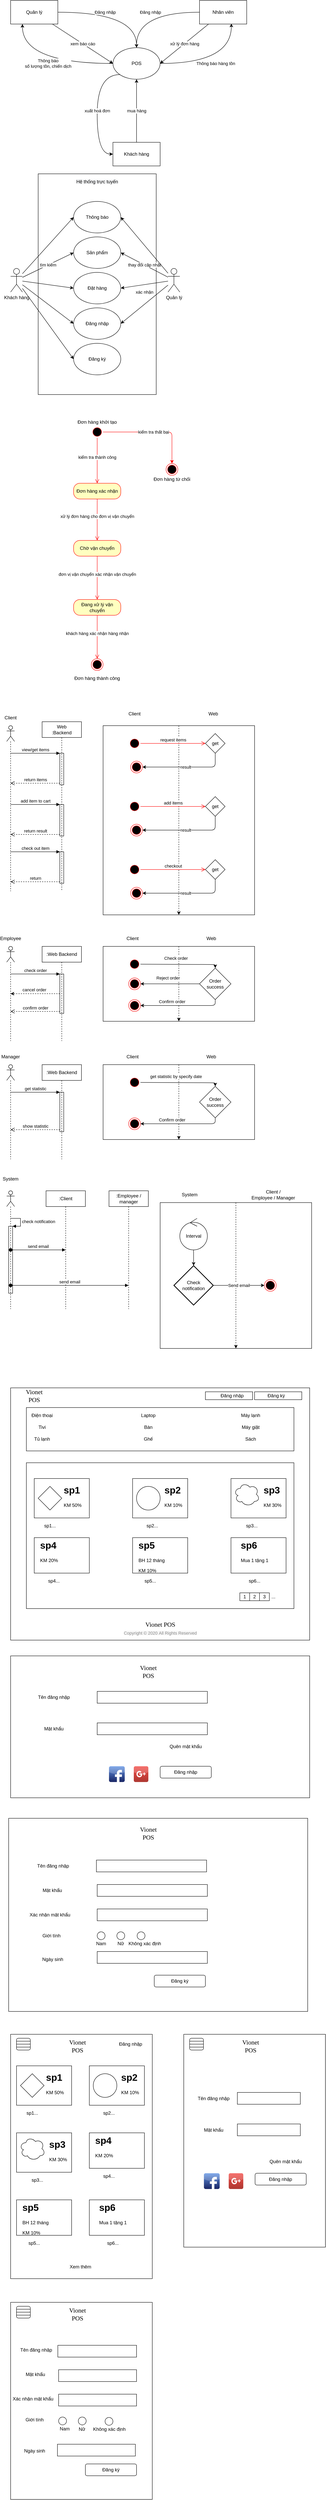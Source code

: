 <mxfile version="13.6.5" type="device"><diagram id="ISlAm5wpYjHLP3wYLCaE" name="Page-1"><mxGraphModel dx="903" dy="1163" grid="1" gridSize="10" guides="1" tooltips="1" connect="1" arrows="1" fold="1" page="1" pageScale="1" pageWidth="850" pageHeight="1100" math="0" shadow="0"><root><mxCell id="0"/><mxCell id="1" parent="0"/><mxCell id="zxdiZ6qzQQTkDmrUsVV8-247" value="" style="rounded=0;whiteSpace=wrap;html=1;fillColor=none;" vertex="1" parent="1"><mxGeometry x="40" y="5200" width="360" height="620" as="geometry"/></mxCell><mxCell id="zxdiZ6qzQQTkDmrUsVV8-68" value="" style="rounded=0;whiteSpace=wrap;html=1;fillColor=none;" vertex="1" parent="1"><mxGeometry x="275" y="1880" width="385" height="480" as="geometry"/></mxCell><mxCell id="zxdiZ6qzQQTkDmrUsVV8-71" style="edgeStyle=none;rounded=1;orthogonalLoop=1;jettySize=auto;html=1;exitX=0.5;exitY=0;exitDx=0;exitDy=0;entryX=0.5;entryY=1;entryDx=0;entryDy=0;startArrow=none;startFill=0;endArrow=classic;endFill=1;strokeColor=#000000;dashed=1;" edge="1" parent="1" source="zxdiZ6qzQQTkDmrUsVV8-68" target="zxdiZ6qzQQTkDmrUsVV8-68"><mxGeometry relative="1" as="geometry"/></mxCell><mxCell id="zxdiZ6qzQQTkDmrUsVV8-19" value="" style="rounded=0;whiteSpace=wrap;html=1;fillColor=none;" vertex="1" parent="1"><mxGeometry x="110" y="480" width="300" height="560" as="geometry"/></mxCell><mxCell id="zxdiZ6qzQQTkDmrUsVV8-8" value="xử lý đơn hàng" style="rounded=0;orthogonalLoop=1;jettySize=auto;html=1;startArrow=classic;startFill=1;endArrow=none;endFill=0;exitX=1;exitY=0.5;exitDx=0;exitDy=0;" edge="1" parent="1" source="zxdiZ6qzQQTkDmrUsVV8-1" target="zxdiZ6qzQQTkDmrUsVV8-3"><mxGeometry relative="1" as="geometry"/></mxCell><mxCell id="zxdiZ6qzQQTkDmrUsVV8-9" value="xuất hoá đơn" style="edgeStyle=orthogonalEdgeStyle;rounded=0;orthogonalLoop=1;jettySize=auto;html=1;entryX=0;entryY=0.5;entryDx=0;entryDy=0;startArrow=none;startFill=0;endArrow=classic;endFill=1;curved=1;exitX=0;exitY=1;exitDx=0;exitDy=0;" edge="1" parent="1" source="zxdiZ6qzQQTkDmrUsVV8-1" target="zxdiZ6qzQQTkDmrUsVV8-4"><mxGeometry relative="1" as="geometry"><Array as="points"><mxPoint x="260" y="228"/><mxPoint x="260" y="430"/></Array></mxGeometry></mxCell><mxCell id="zxdiZ6qzQQTkDmrUsVV8-13" value="Thông báo&lt;br&gt;số lượng tồn, chiến dịch" style="edgeStyle=orthogonalEdgeStyle;curved=1;rounded=0;orthogonalLoop=1;jettySize=auto;html=1;entryX=0.25;entryY=1;entryDx=0;entryDy=0;startArrow=none;startFill=0;endArrow=classic;endFill=1;" edge="1" parent="1" source="zxdiZ6qzQQTkDmrUsVV8-1" target="zxdiZ6qzQQTkDmrUsVV8-2"><mxGeometry relative="1" as="geometry"/></mxCell><mxCell id="zxdiZ6qzQQTkDmrUsVV8-14" value="Thông báo hàng tồn" style="edgeStyle=orthogonalEdgeStyle;curved=1;rounded=0;orthogonalLoop=1;jettySize=auto;html=1;entryX=0.675;entryY=0.983;entryDx=0;entryDy=0;entryPerimeter=0;startArrow=none;startFill=0;endArrow=classic;endFill=1;" edge="1" parent="1" source="zxdiZ6qzQQTkDmrUsVV8-1" target="zxdiZ6qzQQTkDmrUsVV8-3"><mxGeometry relative="1" as="geometry"/></mxCell><mxCell id="zxdiZ6qzQQTkDmrUsVV8-1" value="POS" style="ellipse;whiteSpace=wrap;html=1;" vertex="1" parent="1"><mxGeometry x="300" y="160" width="120" height="80" as="geometry"/></mxCell><mxCell id="zxdiZ6qzQQTkDmrUsVV8-6" value="xem báo cáo" style="rounded=0;orthogonalLoop=1;jettySize=auto;html=1;entryX=0;entryY=0.5;entryDx=0;entryDy=0;" edge="1" parent="1" source="zxdiZ6qzQQTkDmrUsVV8-2" target="zxdiZ6qzQQTkDmrUsVV8-1"><mxGeometry relative="1" as="geometry"/></mxCell><mxCell id="zxdiZ6qzQQTkDmrUsVV8-12" value="Đăng nhập" style="edgeStyle=orthogonalEdgeStyle;curved=1;rounded=0;orthogonalLoop=1;jettySize=auto;html=1;startArrow=none;startFill=0;endArrow=classic;endFill=1;" edge="1" parent="1" source="zxdiZ6qzQQTkDmrUsVV8-2" target="zxdiZ6qzQQTkDmrUsVV8-1"><mxGeometry x="-0.172" relative="1" as="geometry"><mxPoint as="offset"/></mxGeometry></mxCell><mxCell id="zxdiZ6qzQQTkDmrUsVV8-2" value="Quản lý" style="rounded=0;whiteSpace=wrap;html=1;" vertex="1" parent="1"><mxGeometry x="40" y="40" width="120" height="60" as="geometry"/></mxCell><mxCell id="zxdiZ6qzQQTkDmrUsVV8-11" value="Đăng nhập" style="edgeStyle=orthogonalEdgeStyle;curved=1;rounded=0;orthogonalLoop=1;jettySize=auto;html=1;startArrow=none;startFill=0;endArrow=classic;endFill=1;" edge="1" parent="1" source="zxdiZ6qzQQTkDmrUsVV8-3" target="zxdiZ6qzQQTkDmrUsVV8-1"><mxGeometry relative="1" as="geometry"/></mxCell><mxCell id="zxdiZ6qzQQTkDmrUsVV8-3" value="Nhân viên" style="rounded=0;whiteSpace=wrap;html=1;" vertex="1" parent="1"><mxGeometry x="520" y="40" width="120" height="60" as="geometry"/></mxCell><mxCell id="zxdiZ6qzQQTkDmrUsVV8-7" value="mua hàng" style="edgeStyle=orthogonalEdgeStyle;rounded=0;orthogonalLoop=1;jettySize=auto;html=1;entryX=0.5;entryY=1;entryDx=0;entryDy=0;curved=1;" edge="1" parent="1" source="zxdiZ6qzQQTkDmrUsVV8-4" target="zxdiZ6qzQQTkDmrUsVV8-1"><mxGeometry relative="1" as="geometry"/></mxCell><mxCell id="zxdiZ6qzQQTkDmrUsVV8-4" value="Khách hàng" style="rounded=0;whiteSpace=wrap;html=1;" vertex="1" parent="1"><mxGeometry x="300" y="400" width="120" height="60" as="geometry"/></mxCell><mxCell id="zxdiZ6qzQQTkDmrUsVV8-22" style="rounded=0;orthogonalLoop=1;jettySize=auto;html=1;entryX=0;entryY=0.5;entryDx=0;entryDy=0;startArrow=none;startFill=0;endArrow=classic;endFill=1;" edge="1" parent="1" source="zxdiZ6qzQQTkDmrUsVV8-15" target="zxdiZ6qzQQTkDmrUsVV8-21"><mxGeometry relative="1" as="geometry"/></mxCell><mxCell id="zxdiZ6qzQQTkDmrUsVV8-27" style="edgeStyle=none;rounded=0;orthogonalLoop=1;jettySize=auto;html=1;entryX=0;entryY=0.5;entryDx=0;entryDy=0;startArrow=none;startFill=0;endArrow=classic;endFill=1;" edge="1" parent="1" source="zxdiZ6qzQQTkDmrUsVV8-15" target="zxdiZ6qzQQTkDmrUsVV8-26"><mxGeometry relative="1" as="geometry"/></mxCell><mxCell id="zxdiZ6qzQQTkDmrUsVV8-28" style="edgeStyle=none;rounded=0;orthogonalLoop=1;jettySize=auto;html=1;entryX=0;entryY=0.5;entryDx=0;entryDy=0;startArrow=none;startFill=0;endArrow=classic;endFill=1;" edge="1" parent="1" source="zxdiZ6qzQQTkDmrUsVV8-15" target="zxdiZ6qzQQTkDmrUsVV8-25"><mxGeometry relative="1" as="geometry"/></mxCell><mxCell id="zxdiZ6qzQQTkDmrUsVV8-29" value="tìm kiếm" style="edgeStyle=none;rounded=0;orthogonalLoop=1;jettySize=auto;html=1;entryX=0;entryY=0.5;entryDx=0;entryDy=0;startArrow=none;startFill=0;endArrow=classic;endFill=1;" edge="1" parent="1" source="zxdiZ6qzQQTkDmrUsVV8-15" target="zxdiZ6qzQQTkDmrUsVV8-24"><mxGeometry relative="1" as="geometry"/></mxCell><mxCell id="zxdiZ6qzQQTkDmrUsVV8-33" value="" style="edgeStyle=none;rounded=0;orthogonalLoop=1;jettySize=auto;html=1;entryX=0;entryY=0.5;entryDx=0;entryDy=0;startArrow=none;startFill=0;endArrow=classic;endFill=1;" edge="1" parent="1" source="zxdiZ6qzQQTkDmrUsVV8-15" target="zxdiZ6qzQQTkDmrUsVV8-16"><mxGeometry relative="1" as="geometry"/></mxCell><mxCell id="zxdiZ6qzQQTkDmrUsVV8-15" value="Khách hàng" style="shape=umlActor;verticalLabelPosition=bottom;verticalAlign=top;html=1;outlineConnect=0;" vertex="1" parent="1"><mxGeometry x="40" y="720" width="30" height="60" as="geometry"/></mxCell><mxCell id="zxdiZ6qzQQTkDmrUsVV8-16" value="Thông báo" style="ellipse;whiteSpace=wrap;html=1;" vertex="1" parent="1"><mxGeometry x="200" y="550" width="120" height="80" as="geometry"/></mxCell><mxCell id="zxdiZ6qzQQTkDmrUsVV8-23" value="xác nhận" style="edgeStyle=none;rounded=0;orthogonalLoop=1;jettySize=auto;html=1;entryX=1;entryY=0.5;entryDx=0;entryDy=0;startArrow=none;startFill=0;endArrow=classic;endFill=1;" edge="1" parent="1" source="zxdiZ6qzQQTkDmrUsVV8-18" target="zxdiZ6qzQQTkDmrUsVV8-25"><mxGeometry x="0.046" y="19" relative="1" as="geometry"><mxPoint as="offset"/></mxGeometry></mxCell><mxCell id="zxdiZ6qzQQTkDmrUsVV8-30" style="edgeStyle=none;rounded=0;orthogonalLoop=1;jettySize=auto;html=1;entryX=1;entryY=0.5;entryDx=0;entryDy=0;startArrow=none;startFill=0;endArrow=classic;endFill=1;" edge="1" parent="1" source="zxdiZ6qzQQTkDmrUsVV8-18" target="zxdiZ6qzQQTkDmrUsVV8-26"><mxGeometry relative="1" as="geometry"/></mxCell><mxCell id="zxdiZ6qzQQTkDmrUsVV8-31" value="thay đổi cập nhật" style="edgeStyle=none;rounded=0;orthogonalLoop=1;jettySize=auto;html=1;entryX=1;entryY=0.5;entryDx=0;entryDy=0;startArrow=none;startFill=0;endArrow=classic;endFill=1;" edge="1" parent="1" source="zxdiZ6qzQQTkDmrUsVV8-18" target="zxdiZ6qzQQTkDmrUsVV8-24"><mxGeometry relative="1" as="geometry"/></mxCell><mxCell id="zxdiZ6qzQQTkDmrUsVV8-32" style="edgeStyle=none;rounded=0;orthogonalLoop=1;jettySize=auto;html=1;entryX=1;entryY=0.5;entryDx=0;entryDy=0;startArrow=none;startFill=0;endArrow=classic;endFill=1;" edge="1" parent="1" source="zxdiZ6qzQQTkDmrUsVV8-18" target="zxdiZ6qzQQTkDmrUsVV8-16"><mxGeometry relative="1" as="geometry"/></mxCell><mxCell id="zxdiZ6qzQQTkDmrUsVV8-18" value="Quản lý" style="shape=umlActor;verticalLabelPosition=bottom;verticalAlign=top;html=1;outlineConnect=0;" vertex="1" parent="1"><mxGeometry x="440" y="720" width="30" height="60" as="geometry"/></mxCell><mxCell id="zxdiZ6qzQQTkDmrUsVV8-20" value="&lt;meta charset=&quot;utf-8&quot;&gt;&lt;span style=&quot;color: rgb(0, 0, 0); font-family: helvetica; font-size: 12px; font-style: normal; font-weight: 400; letter-spacing: normal; text-align: center; text-indent: 0px; text-transform: none; word-spacing: 0px; background-color: rgb(248, 249, 250); display: inline; float: none;&quot;&gt;Hệ thống trực tuyến&lt;/span&gt;" style="text;html=1;strokeColor=none;fillColor=none;align=center;verticalAlign=middle;whiteSpace=wrap;rounded=0;" vertex="1" parent="1"><mxGeometry x="205" y="480" width="110" height="40" as="geometry"/></mxCell><mxCell id="zxdiZ6qzQQTkDmrUsVV8-21" value="Đăng ký" style="ellipse;whiteSpace=wrap;html=1;" vertex="1" parent="1"><mxGeometry x="200" y="910" width="120" height="80" as="geometry"/></mxCell><mxCell id="zxdiZ6qzQQTkDmrUsVV8-24" value="Sản phẩm" style="ellipse;whiteSpace=wrap;html=1;" vertex="1" parent="1"><mxGeometry x="200" y="640" width="120" height="80" as="geometry"/></mxCell><mxCell id="zxdiZ6qzQQTkDmrUsVV8-25" value="Đặt hàng" style="ellipse;whiteSpace=wrap;html=1;" vertex="1" parent="1"><mxGeometry x="200" y="730" width="120" height="80" as="geometry"/></mxCell><mxCell id="zxdiZ6qzQQTkDmrUsVV8-26" value="Đăng nhập" style="ellipse;whiteSpace=wrap;html=1;" vertex="1" parent="1"><mxGeometry x="200" y="820" width="120" height="80" as="geometry"/></mxCell><mxCell id="zxdiZ6qzQQTkDmrUsVV8-43" value="kiểm tra thất bại" style="edgeStyle=none;rounded=1;orthogonalLoop=1;jettySize=auto;html=1;entryX=0.5;entryY=0;entryDx=0;entryDy=0;startArrow=none;startFill=0;endArrow=classic;endFill=1;strokeColor=#FF0000;" edge="1" parent="1" source="zxdiZ6qzQQTkDmrUsVV8-34" target="zxdiZ6qzQQTkDmrUsVV8-40"><mxGeometry relative="1" as="geometry"><Array as="points"><mxPoint x="450" y="1135"/></Array></mxGeometry></mxCell><mxCell id="zxdiZ6qzQQTkDmrUsVV8-34" value="" style="ellipse;html=1;shape=startState;fillColor=#000000;strokeColor=#ff0000;" vertex="1" parent="1"><mxGeometry x="245" y="1120" width="30" height="30" as="geometry"/></mxCell><mxCell id="zxdiZ6qzQQTkDmrUsVV8-35" value="kiểm tra thành công" style="edgeStyle=orthogonalEdgeStyle;html=1;verticalAlign=bottom;endArrow=open;endSize=8;strokeColor=#ff0000;entryX=0.5;entryY=0;entryDx=0;entryDy=0;" edge="1" source="zxdiZ6qzQQTkDmrUsVV8-34" parent="1" target="zxdiZ6qzQQTkDmrUsVV8-37"><mxGeometry relative="1" as="geometry"><mxPoint x="260" y="1210" as="targetPoint"/></mxGeometry></mxCell><mxCell id="zxdiZ6qzQQTkDmrUsVV8-36" value="" style="ellipse;html=1;shape=endState;fillColor=#000000;strokeColor=#ff0000;" vertex="1" parent="1"><mxGeometry x="245" y="1710" width="30" height="30" as="geometry"/></mxCell><mxCell id="zxdiZ6qzQQTkDmrUsVV8-37" value="Đơn hàng xác nhận" style="rounded=1;whiteSpace=wrap;html=1;arcSize=40;fontColor=#000000;fillColor=#ffffc0;strokeColor=#ff0000;" vertex="1" parent="1"><mxGeometry x="200" y="1265" width="120" height="40" as="geometry"/></mxCell><mxCell id="zxdiZ6qzQQTkDmrUsVV8-38" value="xử lý đơn hàng cho đơn vị vận chuyển" style="edgeStyle=orthogonalEdgeStyle;html=1;verticalAlign=bottom;endArrow=open;endSize=8;strokeColor=#ff0000;entryX=0.5;entryY=0;entryDx=0;entryDy=0;" edge="1" source="zxdiZ6qzQQTkDmrUsVV8-37" parent="1" target="zxdiZ6qzQQTkDmrUsVV8-44"><mxGeometry relative="1" as="geometry"><mxPoint x="260" y="1365" as="targetPoint"/></mxGeometry></mxCell><mxCell id="zxdiZ6qzQQTkDmrUsVV8-39" value="Đơn hàng khởi tạo" style="text;html=1;strokeColor=none;fillColor=none;align=center;verticalAlign=middle;whiteSpace=wrap;rounded=0;" vertex="1" parent="1"><mxGeometry x="200" y="1100" width="120" height="20" as="geometry"/></mxCell><mxCell id="zxdiZ6qzQQTkDmrUsVV8-40" value="" style="ellipse;html=1;shape=endState;fillColor=#000000;strokeColor=#ff0000;" vertex="1" parent="1"><mxGeometry x="435" y="1215" width="30" height="30" as="geometry"/></mxCell><mxCell id="zxdiZ6qzQQTkDmrUsVV8-41" value="Đơn hàng từ chối" style="text;html=1;strokeColor=none;fillColor=none;align=center;verticalAlign=middle;whiteSpace=wrap;rounded=0;" vertex="1" parent="1"><mxGeometry x="390" y="1245" width="120" height="20" as="geometry"/></mxCell><mxCell id="zxdiZ6qzQQTkDmrUsVV8-44" value="Chờ vận chuyển" style="rounded=1;whiteSpace=wrap;html=1;arcSize=40;fontColor=#000000;fillColor=#ffffc0;strokeColor=#ff0000;" vertex="1" parent="1"><mxGeometry x="200" y="1410" width="120" height="40" as="geometry"/></mxCell><mxCell id="zxdiZ6qzQQTkDmrUsVV8-45" value="đơn vị vận chuyển xác nhận vận chuyển" style="edgeStyle=orthogonalEdgeStyle;html=1;verticalAlign=bottom;endArrow=open;endSize=8;strokeColor=#ff0000;entryX=0.5;entryY=0;entryDx=0;entryDy=0;" edge="1" source="zxdiZ6qzQQTkDmrUsVV8-44" parent="1" target="zxdiZ6qzQQTkDmrUsVV8-47"><mxGeometry relative="1" as="geometry"><mxPoint x="260" y="1520" as="targetPoint"/></mxGeometry></mxCell><mxCell id="zxdiZ6qzQQTkDmrUsVV8-47" value="Đang xử lý vận chuyển" style="rounded=1;whiteSpace=wrap;html=1;arcSize=40;fontColor=#000000;fillColor=#ffffc0;strokeColor=#ff0000;" vertex="1" parent="1"><mxGeometry x="200" y="1560" width="120" height="40" as="geometry"/></mxCell><mxCell id="zxdiZ6qzQQTkDmrUsVV8-48" value="khách hàng xác nhận hàng nhận" style="edgeStyle=orthogonalEdgeStyle;html=1;verticalAlign=bottom;endArrow=open;endSize=8;strokeColor=#ff0000;entryX=0.5;entryY=0;entryDx=0;entryDy=0;" edge="1" source="zxdiZ6qzQQTkDmrUsVV8-47" parent="1" target="zxdiZ6qzQQTkDmrUsVV8-36"><mxGeometry relative="1" as="geometry"><mxPoint x="160" y="1590" as="targetPoint"/></mxGeometry></mxCell><mxCell id="zxdiZ6qzQQTkDmrUsVV8-49" value="Đơn hàng thành công" style="text;html=1;strokeColor=none;fillColor=none;align=center;verticalAlign=middle;whiteSpace=wrap;rounded=0;" vertex="1" parent="1"><mxGeometry x="200" y="1750" width="120" height="20" as="geometry"/></mxCell><mxCell id="zxdiZ6qzQQTkDmrUsVV8-51" value="" style="shape=umlLifeline;participant=umlActor;perimeter=lifelinePerimeter;whiteSpace=wrap;html=1;container=1;collapsible=0;recursiveResize=0;verticalAlign=top;spacingTop=36;outlineConnect=0;fillColor=none;" vertex="1" parent="1"><mxGeometry x="30" y="1880" width="20" height="420" as="geometry"/></mxCell><mxCell id="zxdiZ6qzQQTkDmrUsVV8-52" value="Client" style="text;html=1;strokeColor=none;fillColor=none;align=center;verticalAlign=middle;whiteSpace=wrap;rounded=0;" vertex="1" parent="1"><mxGeometry x="20" y="1850" width="40" height="20" as="geometry"/></mxCell><mxCell id="zxdiZ6qzQQTkDmrUsVV8-53" value="Web&lt;br&gt;:Backend" style="shape=umlLifeline;perimeter=lifelinePerimeter;whiteSpace=wrap;html=1;container=1;collapsible=0;recursiveResize=0;outlineConnect=0;fillColor=none;" vertex="1" parent="1"><mxGeometry x="120" y="1870" width="100" height="430" as="geometry"/></mxCell><mxCell id="zxdiZ6qzQQTkDmrUsVV8-54" value="" style="html=1;points=[];perimeter=orthogonalPerimeter;fillColor=none;" vertex="1" parent="zxdiZ6qzQQTkDmrUsVV8-53"><mxGeometry x="45" y="80" width="10" height="80" as="geometry"/></mxCell><mxCell id="zxdiZ6qzQQTkDmrUsVV8-57" value="" style="html=1;points=[];perimeter=orthogonalPerimeter;fillColor=none;" vertex="1" parent="zxdiZ6qzQQTkDmrUsVV8-53"><mxGeometry x="45" y="210" width="10" height="80" as="geometry"/></mxCell><mxCell id="zxdiZ6qzQQTkDmrUsVV8-60" value="" style="html=1;points=[];perimeter=orthogonalPerimeter;fillColor=none;" vertex="1" parent="zxdiZ6qzQQTkDmrUsVV8-53"><mxGeometry x="45" y="330" width="10" height="80" as="geometry"/></mxCell><mxCell id="zxdiZ6qzQQTkDmrUsVV8-55" value="view/get items" style="html=1;verticalAlign=bottom;endArrow=block;entryX=0;entryY=0;" edge="1" target="zxdiZ6qzQQTkDmrUsVV8-54" parent="1" source="zxdiZ6qzQQTkDmrUsVV8-51"><mxGeometry relative="1" as="geometry"><mxPoint x="90" y="1950" as="sourcePoint"/></mxGeometry></mxCell><mxCell id="zxdiZ6qzQQTkDmrUsVV8-56" value="return items" style="html=1;verticalAlign=bottom;endArrow=open;dashed=1;endSize=8;exitX=0;exitY=0.95;" edge="1" source="zxdiZ6qzQQTkDmrUsVV8-54" parent="1"><mxGeometry relative="1" as="geometry"><mxPoint x="40" y="2026" as="targetPoint"/></mxGeometry></mxCell><mxCell id="zxdiZ6qzQQTkDmrUsVV8-58" value="add item to cart" style="html=1;verticalAlign=bottom;endArrow=block;entryX=0;entryY=0;strokeColor=#000000;" edge="1" target="zxdiZ6qzQQTkDmrUsVV8-57" parent="1" source="zxdiZ6qzQQTkDmrUsVV8-51"><mxGeometry relative="1" as="geometry"><mxPoint x="95" y="2080" as="sourcePoint"/></mxGeometry></mxCell><mxCell id="zxdiZ6qzQQTkDmrUsVV8-59" value="return result" style="html=1;verticalAlign=bottom;endArrow=open;dashed=1;endSize=8;exitX=0;exitY=0.95;strokeColor=#000000;" edge="1" source="zxdiZ6qzQQTkDmrUsVV8-57" parent="1" target="zxdiZ6qzQQTkDmrUsVV8-51"><mxGeometry relative="1" as="geometry"><mxPoint x="95" y="2156" as="targetPoint"/></mxGeometry></mxCell><mxCell id="zxdiZ6qzQQTkDmrUsVV8-61" value="check out item" style="html=1;verticalAlign=bottom;endArrow=block;entryX=0;entryY=0;strokeColor=#000000;" edge="1" target="zxdiZ6qzQQTkDmrUsVV8-60" parent="1" source="zxdiZ6qzQQTkDmrUsVV8-51"><mxGeometry relative="1" as="geometry"><mxPoint x="95" y="2200" as="sourcePoint"/></mxGeometry></mxCell><mxCell id="zxdiZ6qzQQTkDmrUsVV8-62" value="return" style="html=1;verticalAlign=bottom;endArrow=open;dashed=1;endSize=8;exitX=0;exitY=0.95;strokeColor=#000000;" edge="1" source="zxdiZ6qzQQTkDmrUsVV8-60" parent="1" target="zxdiZ6qzQQTkDmrUsVV8-51"><mxGeometry relative="1" as="geometry"><mxPoint x="95" y="2276" as="targetPoint"/></mxGeometry></mxCell><mxCell id="zxdiZ6qzQQTkDmrUsVV8-72" value="Client" style="text;html=1;strokeColor=none;fillColor=none;align=center;verticalAlign=middle;whiteSpace=wrap;rounded=0;" vertex="1" parent="1"><mxGeometry x="335" y="1840" width="40" height="20" as="geometry"/></mxCell><mxCell id="zxdiZ6qzQQTkDmrUsVV8-73" value="Web" style="text;html=1;strokeColor=none;fillColor=none;align=center;verticalAlign=middle;whiteSpace=wrap;rounded=0;" vertex="1" parent="1"><mxGeometry x="535" y="1840" width="40" height="20" as="geometry"/></mxCell><mxCell id="zxdiZ6qzQQTkDmrUsVV8-65" value="" style="ellipse;html=1;shape=startState;fillColor=#000000;strokeColor=#ff0000;" vertex="1" parent="1"><mxGeometry x="340" y="1910" width="30" height="30" as="geometry"/></mxCell><mxCell id="zxdiZ6qzQQTkDmrUsVV8-66" value="request items" style="edgeStyle=orthogonalEdgeStyle;html=1;verticalAlign=bottom;endArrow=open;endSize=8;strokeColor=#ff0000;entryX=0;entryY=0.5;entryDx=0;entryDy=0;" edge="1" source="zxdiZ6qzQQTkDmrUsVV8-65" parent="1" target="zxdiZ6qzQQTkDmrUsVV8-75"><mxGeometry relative="1" as="geometry"><mxPoint x="355" y="2000" as="targetPoint"/></mxGeometry></mxCell><mxCell id="zxdiZ6qzQQTkDmrUsVV8-78" value="result" style="edgeStyle=none;rounded=1;orthogonalLoop=1;jettySize=auto;html=1;entryX=1;entryY=0.5;entryDx=0;entryDy=0;startArrow=none;startFill=0;endArrow=classic;endFill=1;strokeColor=#000000;" edge="1" parent="1" source="zxdiZ6qzQQTkDmrUsVV8-75" target="zxdiZ6qzQQTkDmrUsVV8-77"><mxGeometry relative="1" as="geometry"><Array as="points"><mxPoint x="560" y="1985"/></Array></mxGeometry></mxCell><mxCell id="zxdiZ6qzQQTkDmrUsVV8-75" value="get" style="rhombus;whiteSpace=wrap;html=1;fillColor=none;" vertex="1" parent="1"><mxGeometry x="535" y="1900" width="50" height="50" as="geometry"/></mxCell><mxCell id="zxdiZ6qzQQTkDmrUsVV8-77" value="" style="ellipse;html=1;shape=endState;fillColor=#000000;strokeColor=#ff0000;" vertex="1" parent="1"><mxGeometry x="345" y="1970" width="30" height="30" as="geometry"/></mxCell><mxCell id="zxdiZ6qzQQTkDmrUsVV8-79" value="" style="ellipse;html=1;shape=startState;fillColor=#000000;strokeColor=#ff0000;" vertex="1" parent="1"><mxGeometry x="340" y="2070" width="30" height="30" as="geometry"/></mxCell><mxCell id="zxdiZ6qzQQTkDmrUsVV8-80" value="add items" style="edgeStyle=orthogonalEdgeStyle;html=1;verticalAlign=bottom;endArrow=open;endSize=8;strokeColor=#ff0000;entryX=0;entryY=0.5;entryDx=0;entryDy=0;" edge="1" parent="1" source="zxdiZ6qzQQTkDmrUsVV8-79" target="zxdiZ6qzQQTkDmrUsVV8-82"><mxGeometry relative="1" as="geometry"><mxPoint x="355" y="2160" as="targetPoint"/></mxGeometry></mxCell><mxCell id="zxdiZ6qzQQTkDmrUsVV8-81" value="result" style="edgeStyle=none;rounded=1;orthogonalLoop=1;jettySize=auto;html=1;entryX=1;entryY=0.5;entryDx=0;entryDy=0;startArrow=none;startFill=0;endArrow=classic;endFill=1;strokeColor=#000000;" edge="1" parent="1" source="zxdiZ6qzQQTkDmrUsVV8-82" target="zxdiZ6qzQQTkDmrUsVV8-83"><mxGeometry relative="1" as="geometry"><Array as="points"><mxPoint x="560" y="2145"/></Array></mxGeometry></mxCell><mxCell id="zxdiZ6qzQQTkDmrUsVV8-82" value="get" style="rhombus;whiteSpace=wrap;html=1;fillColor=none;" vertex="1" parent="1"><mxGeometry x="535" y="2060" width="50" height="50" as="geometry"/></mxCell><mxCell id="zxdiZ6qzQQTkDmrUsVV8-83" value="" style="ellipse;html=1;shape=endState;fillColor=#000000;strokeColor=#ff0000;" vertex="1" parent="1"><mxGeometry x="345" y="2130" width="30" height="30" as="geometry"/></mxCell><mxCell id="zxdiZ6qzQQTkDmrUsVV8-84" value="" style="ellipse;html=1;shape=startState;fillColor=#000000;strokeColor=#ff0000;" vertex="1" parent="1"><mxGeometry x="340" y="2230" width="30" height="30" as="geometry"/></mxCell><mxCell id="zxdiZ6qzQQTkDmrUsVV8-85" value="checkout" style="edgeStyle=orthogonalEdgeStyle;html=1;verticalAlign=bottom;endArrow=open;endSize=8;strokeColor=#ff0000;entryX=0;entryY=0.5;entryDx=0;entryDy=0;" edge="1" parent="1" source="zxdiZ6qzQQTkDmrUsVV8-84" target="zxdiZ6qzQQTkDmrUsVV8-87"><mxGeometry relative="1" as="geometry"><mxPoint x="355" y="2320" as="targetPoint"/></mxGeometry></mxCell><mxCell id="zxdiZ6qzQQTkDmrUsVV8-86" value="result" style="edgeStyle=none;rounded=1;orthogonalLoop=1;jettySize=auto;html=1;entryX=1;entryY=0.5;entryDx=0;entryDy=0;startArrow=none;startFill=0;endArrow=classic;endFill=1;strokeColor=#000000;" edge="1" parent="1" source="zxdiZ6qzQQTkDmrUsVV8-87" target="zxdiZ6qzQQTkDmrUsVV8-88"><mxGeometry relative="1" as="geometry"><Array as="points"><mxPoint x="560" y="2305"/></Array></mxGeometry></mxCell><mxCell id="zxdiZ6qzQQTkDmrUsVV8-87" value="get" style="rhombus;whiteSpace=wrap;html=1;fillColor=none;" vertex="1" parent="1"><mxGeometry x="535" y="2220" width="50" height="50" as="geometry"/></mxCell><mxCell id="zxdiZ6qzQQTkDmrUsVV8-88" value="" style="ellipse;html=1;shape=endState;fillColor=#000000;strokeColor=#ff0000;" vertex="1" parent="1"><mxGeometry x="345" y="2290" width="30" height="30" as="geometry"/></mxCell><mxCell id="zxdiZ6qzQQTkDmrUsVV8-89" value="" style="shape=umlLifeline;participant=umlActor;perimeter=lifelinePerimeter;whiteSpace=wrap;html=1;container=1;collapsible=0;recursiveResize=0;verticalAlign=top;spacingTop=36;outlineConnect=0;fillColor=none;" vertex="1" parent="1"><mxGeometry x="30" y="2440" width="20" height="240" as="geometry"/></mxCell><mxCell id="zxdiZ6qzQQTkDmrUsVV8-90" value="Employee" style="text;html=1;strokeColor=none;fillColor=none;align=center;verticalAlign=middle;whiteSpace=wrap;rounded=0;" vertex="1" parent="1"><mxGeometry x="20" y="2410" width="40" height="20" as="geometry"/></mxCell><mxCell id="zxdiZ6qzQQTkDmrUsVV8-95" value=":Web Backend" style="shape=umlLifeline;perimeter=lifelinePerimeter;whiteSpace=wrap;html=1;container=1;collapsible=0;recursiveResize=0;outlineConnect=0;fillColor=none;" vertex="1" parent="1"><mxGeometry x="120" y="2440" width="100" height="240" as="geometry"/></mxCell><mxCell id="zxdiZ6qzQQTkDmrUsVV8-96" value="" style="html=1;points=[];perimeter=orthogonalPerimeter;fillColor=none;" vertex="1" parent="zxdiZ6qzQQTkDmrUsVV8-95"><mxGeometry x="45" y="70" width="10" height="100" as="geometry"/></mxCell><mxCell id="zxdiZ6qzQQTkDmrUsVV8-97" value="check order" style="html=1;verticalAlign=bottom;endArrow=block;entryX=0;entryY=0;strokeColor=#000000;" edge="1" target="zxdiZ6qzQQTkDmrUsVV8-96" parent="1" source="zxdiZ6qzQQTkDmrUsVV8-89"><mxGeometry relative="1" as="geometry"><mxPoint x="95" y="2510" as="sourcePoint"/></mxGeometry></mxCell><mxCell id="zxdiZ6qzQQTkDmrUsVV8-98" value="confirm order" style="html=1;verticalAlign=bottom;endArrow=open;dashed=1;endSize=8;exitX=0;exitY=0.95;strokeColor=#000000;" edge="1" source="zxdiZ6qzQQTkDmrUsVV8-96" parent="1" target="zxdiZ6qzQQTkDmrUsVV8-89"><mxGeometry relative="1" as="geometry"><mxPoint x="95" y="2586" as="targetPoint"/></mxGeometry></mxCell><mxCell id="zxdiZ6qzQQTkDmrUsVV8-99" value="cancel order" style="edgeStyle=none;rounded=1;orthogonalLoop=1;jettySize=auto;html=1;startArrow=none;startFill=0;endArrow=classic;endFill=1;strokeColor=#000000;dashed=1;" edge="1" parent="1" source="zxdiZ6qzQQTkDmrUsVV8-96" target="zxdiZ6qzQQTkDmrUsVV8-89"><mxGeometry x="0.036" y="-10" relative="1" as="geometry"><mxPoint as="offset"/></mxGeometry></mxCell><mxCell id="zxdiZ6qzQQTkDmrUsVV8-102" value="" style="rounded=0;whiteSpace=wrap;html=1;fillColor=none;" vertex="1" parent="1"><mxGeometry x="275" y="2440" width="385" height="190" as="geometry"/></mxCell><mxCell id="zxdiZ6qzQQTkDmrUsVV8-103" style="edgeStyle=none;rounded=1;orthogonalLoop=1;jettySize=auto;html=1;exitX=0.5;exitY=0;exitDx=0;exitDy=0;entryX=0.5;entryY=1;entryDx=0;entryDy=0;dashed=1;startArrow=none;startFill=0;endArrow=classic;endFill=1;strokeColor=#000000;" edge="1" parent="1" source="zxdiZ6qzQQTkDmrUsVV8-102" target="zxdiZ6qzQQTkDmrUsVV8-102"><mxGeometry relative="1" as="geometry"/></mxCell><mxCell id="zxdiZ6qzQQTkDmrUsVV8-108" value="Check order" style="edgeStyle=none;rounded=1;orthogonalLoop=1;jettySize=auto;html=1;entryX=0.5;entryY=0;entryDx=0;entryDy=0;startArrow=none;startFill=0;endArrow=classic;endFill=1;strokeColor=#000000;" edge="1" parent="1" source="zxdiZ6qzQQTkDmrUsVV8-104" target="zxdiZ6qzQQTkDmrUsVV8-107"><mxGeometry x="-0.096" y="16" relative="1" as="geometry"><Array as="points"><mxPoint x="560" y="2486"/></Array><mxPoint as="offset"/></mxGeometry></mxCell><mxCell id="zxdiZ6qzQQTkDmrUsVV8-104" value="" style="ellipse;html=1;shape=startState;fillColor=#000000;strokeColor=#ff0000;" vertex="1" parent="1"><mxGeometry x="340" y="2470" width="30" height="30" as="geometry"/></mxCell><mxCell id="zxdiZ6qzQQTkDmrUsVV8-105" value="" style="ellipse;html=1;shape=endState;fillColor=#000000;strokeColor=#ff0000;" vertex="1" parent="1"><mxGeometry x="340" y="2575" width="30" height="30" as="geometry"/></mxCell><mxCell id="zxdiZ6qzQQTkDmrUsVV8-106" value="" style="ellipse;html=1;shape=endState;fillColor=#000000;strokeColor=#ff0000;" vertex="1" parent="1"><mxGeometry x="340" y="2520" width="30" height="30" as="geometry"/></mxCell><mxCell id="zxdiZ6qzQQTkDmrUsVV8-109" value="Reject order" style="edgeStyle=none;rounded=1;orthogonalLoop=1;jettySize=auto;html=1;entryX=1;entryY=0.5;entryDx=0;entryDy=0;startArrow=none;startFill=0;endArrow=classic;endFill=1;strokeColor=#000000;" edge="1" parent="1" source="zxdiZ6qzQQTkDmrUsVV8-107" target="zxdiZ6qzQQTkDmrUsVV8-106"><mxGeometry x="0.067" y="-15" relative="1" as="geometry"><mxPoint as="offset"/></mxGeometry></mxCell><mxCell id="zxdiZ6qzQQTkDmrUsVV8-110" value="Confirm order" style="edgeStyle=none;rounded=1;orthogonalLoop=1;jettySize=auto;html=1;entryX=1;entryY=0.5;entryDx=0;entryDy=0;startArrow=none;startFill=0;endArrow=classic;endFill=1;strokeColor=#000000;exitX=0.5;exitY=1;exitDx=0;exitDy=0;" edge="1" parent="1" source="zxdiZ6qzQQTkDmrUsVV8-107" target="zxdiZ6qzQQTkDmrUsVV8-105"><mxGeometry x="0.22" y="-10" relative="1" as="geometry"><Array as="points"><mxPoint x="560" y="2590"/></Array><mxPoint as="offset"/></mxGeometry></mxCell><mxCell id="zxdiZ6qzQQTkDmrUsVV8-107" value="Order&lt;br&gt;success" style="rhombus;whiteSpace=wrap;html=1;fillColor=none;" vertex="1" parent="1"><mxGeometry x="520" y="2495" width="80" height="80" as="geometry"/></mxCell><mxCell id="zxdiZ6qzQQTkDmrUsVV8-111" value="Client" style="text;html=1;strokeColor=none;fillColor=none;align=center;verticalAlign=middle;whiteSpace=wrap;rounded=0;" vertex="1" parent="1"><mxGeometry x="330" y="2410" width="40" height="20" as="geometry"/></mxCell><mxCell id="zxdiZ6qzQQTkDmrUsVV8-112" value="Web" style="text;html=1;strokeColor=none;fillColor=none;align=center;verticalAlign=middle;whiteSpace=wrap;rounded=0;" vertex="1" parent="1"><mxGeometry x="530" y="2410" width="40" height="20" as="geometry"/></mxCell><mxCell id="zxdiZ6qzQQTkDmrUsVV8-113" value="" style="shape=umlLifeline;participant=umlActor;perimeter=lifelinePerimeter;whiteSpace=wrap;html=1;container=1;collapsible=0;recursiveResize=0;verticalAlign=top;spacingTop=36;outlineConnect=0;fillColor=none;" vertex="1" parent="1"><mxGeometry x="30" y="2740" width="20" height="240" as="geometry"/></mxCell><mxCell id="zxdiZ6qzQQTkDmrUsVV8-114" value="Manager" style="text;html=1;strokeColor=none;fillColor=none;align=center;verticalAlign=middle;whiteSpace=wrap;rounded=0;" vertex="1" parent="1"><mxGeometry x="20" y="2710" width="40" height="20" as="geometry"/></mxCell><mxCell id="zxdiZ6qzQQTkDmrUsVV8-115" value=":Web Backend" style="shape=umlLifeline;perimeter=lifelinePerimeter;whiteSpace=wrap;html=1;container=1;collapsible=0;recursiveResize=0;outlineConnect=0;fillColor=none;" vertex="1" parent="1"><mxGeometry x="120" y="2740" width="100" height="240" as="geometry"/></mxCell><mxCell id="zxdiZ6qzQQTkDmrUsVV8-116" value="" style="html=1;points=[];perimeter=orthogonalPerimeter;fillColor=none;" vertex="1" parent="zxdiZ6qzQQTkDmrUsVV8-115"><mxGeometry x="45" y="70" width="10" height="100" as="geometry"/></mxCell><mxCell id="zxdiZ6qzQQTkDmrUsVV8-117" value="get statistic" style="html=1;verticalAlign=bottom;endArrow=block;entryX=0;entryY=0;strokeColor=#000000;" edge="1" parent="1" source="zxdiZ6qzQQTkDmrUsVV8-113" target="zxdiZ6qzQQTkDmrUsVV8-116"><mxGeometry relative="1" as="geometry"><mxPoint x="95" y="2810" as="sourcePoint"/></mxGeometry></mxCell><mxCell id="zxdiZ6qzQQTkDmrUsVV8-118" value="show statistic" style="html=1;verticalAlign=bottom;endArrow=open;dashed=1;endSize=8;exitX=0;exitY=0.95;strokeColor=#000000;" edge="1" parent="1" source="zxdiZ6qzQQTkDmrUsVV8-116" target="zxdiZ6qzQQTkDmrUsVV8-113"><mxGeometry relative="1" as="geometry"><mxPoint x="95" y="2886" as="targetPoint"/></mxGeometry></mxCell><mxCell id="zxdiZ6qzQQTkDmrUsVV8-120" value="" style="rounded=0;whiteSpace=wrap;html=1;fillColor=none;" vertex="1" parent="1"><mxGeometry x="275" y="2740" width="385" height="190" as="geometry"/></mxCell><mxCell id="zxdiZ6qzQQTkDmrUsVV8-121" style="edgeStyle=none;rounded=1;orthogonalLoop=1;jettySize=auto;html=1;exitX=0.5;exitY=0;exitDx=0;exitDy=0;entryX=0.5;entryY=1;entryDx=0;entryDy=0;dashed=1;startArrow=none;startFill=0;endArrow=classic;endFill=1;strokeColor=#000000;" edge="1" parent="1" source="zxdiZ6qzQQTkDmrUsVV8-120" target="zxdiZ6qzQQTkDmrUsVV8-120"><mxGeometry relative="1" as="geometry"/></mxCell><mxCell id="zxdiZ6qzQQTkDmrUsVV8-122" value="get statistic by specify date" style="edgeStyle=none;rounded=1;orthogonalLoop=1;jettySize=auto;html=1;entryX=0.5;entryY=0;entryDx=0;entryDy=0;startArrow=none;startFill=0;endArrow=classic;endFill=1;strokeColor=#000000;" edge="1" parent="1" source="zxdiZ6qzQQTkDmrUsVV8-123" target="zxdiZ6qzQQTkDmrUsVV8-128"><mxGeometry x="-0.096" y="16" relative="1" as="geometry"><Array as="points"><mxPoint x="560" y="2786"/></Array><mxPoint as="offset"/></mxGeometry></mxCell><mxCell id="zxdiZ6qzQQTkDmrUsVV8-123" value="" style="ellipse;html=1;shape=startState;fillColor=#000000;strokeColor=#ff0000;" vertex="1" parent="1"><mxGeometry x="340" y="2770" width="30" height="30" as="geometry"/></mxCell><mxCell id="zxdiZ6qzQQTkDmrUsVV8-124" value="" style="ellipse;html=1;shape=endState;fillColor=#000000;strokeColor=#ff0000;" vertex="1" parent="1"><mxGeometry x="340" y="2875" width="30" height="30" as="geometry"/></mxCell><mxCell id="zxdiZ6qzQQTkDmrUsVV8-127" value="Confirm order" style="edgeStyle=none;rounded=1;orthogonalLoop=1;jettySize=auto;html=1;entryX=1;entryY=0.5;entryDx=0;entryDy=0;startArrow=none;startFill=0;endArrow=classic;endFill=1;strokeColor=#000000;exitX=0.5;exitY=1;exitDx=0;exitDy=0;" edge="1" parent="1" source="zxdiZ6qzQQTkDmrUsVV8-128" target="zxdiZ6qzQQTkDmrUsVV8-124"><mxGeometry x="0.22" y="-10" relative="1" as="geometry"><Array as="points"><mxPoint x="560" y="2890"/></Array><mxPoint as="offset"/></mxGeometry></mxCell><mxCell id="zxdiZ6qzQQTkDmrUsVV8-128" value="Order&lt;br&gt;success" style="rhombus;whiteSpace=wrap;html=1;fillColor=none;" vertex="1" parent="1"><mxGeometry x="520" y="2795" width="80" height="80" as="geometry"/></mxCell><mxCell id="zxdiZ6qzQQTkDmrUsVV8-129" value="Client" style="text;html=1;strokeColor=none;fillColor=none;align=center;verticalAlign=middle;whiteSpace=wrap;rounded=0;" vertex="1" parent="1"><mxGeometry x="330" y="2710" width="40" height="20" as="geometry"/></mxCell><mxCell id="zxdiZ6qzQQTkDmrUsVV8-130" value="Web" style="text;html=1;strokeColor=none;fillColor=none;align=center;verticalAlign=middle;whiteSpace=wrap;rounded=0;" vertex="1" parent="1"><mxGeometry x="530" y="2710" width="40" height="20" as="geometry"/></mxCell><mxCell id="zxdiZ6qzQQTkDmrUsVV8-133" value="" style="shape=umlLifeline;participant=umlActor;perimeter=lifelinePerimeter;whiteSpace=wrap;html=1;container=1;collapsible=0;recursiveResize=0;verticalAlign=top;spacingTop=36;outlineConnect=0;fillColor=none;" vertex="1" parent="1"><mxGeometry x="30" y="3060" width="20" height="300" as="geometry"/></mxCell><mxCell id="zxdiZ6qzQQTkDmrUsVV8-145" value="" style="html=1;points=[];perimeter=orthogonalPerimeter;fillColor=none;" vertex="1" parent="zxdiZ6qzQQTkDmrUsVV8-133"><mxGeometry x="5" y="90" width="10" height="170" as="geometry"/></mxCell><mxCell id="zxdiZ6qzQQTkDmrUsVV8-146" value="check notification" style="edgeStyle=orthogonalEdgeStyle;html=1;align=left;spacingLeft=2;endArrow=block;rounded=0;entryX=1;entryY=0;strokeColor=#000000;" edge="1" target="zxdiZ6qzQQTkDmrUsVV8-145" parent="zxdiZ6qzQQTkDmrUsVV8-133"><mxGeometry relative="1" as="geometry"><mxPoint x="10" y="70" as="sourcePoint"/><Array as="points"><mxPoint x="35" y="70"/></Array></mxGeometry></mxCell><mxCell id="zxdiZ6qzQQTkDmrUsVV8-134" value="System" style="text;html=1;strokeColor=none;fillColor=none;align=center;verticalAlign=middle;whiteSpace=wrap;rounded=0;" vertex="1" parent="1"><mxGeometry x="20" y="3020" width="40" height="20" as="geometry"/></mxCell><mxCell id="zxdiZ6qzQQTkDmrUsVV8-135" value=":Client" style="shape=umlLifeline;perimeter=lifelinePerimeter;whiteSpace=wrap;html=1;container=1;collapsible=0;recursiveResize=0;outlineConnect=0;fillColor=none;" vertex="1" parent="1"><mxGeometry x="130" y="3060" width="100" height="300" as="geometry"/></mxCell><mxCell id="zxdiZ6qzQQTkDmrUsVV8-136" value=":Employee /&lt;br&gt;manager" style="shape=umlLifeline;perimeter=lifelinePerimeter;whiteSpace=wrap;html=1;container=1;collapsible=0;recursiveResize=0;outlineConnect=0;fillColor=none;" vertex="1" parent="1"><mxGeometry x="290" y="3060" width="100" height="300" as="geometry"/></mxCell><mxCell id="zxdiZ6qzQQTkDmrUsVV8-143" value="send email" style="html=1;verticalAlign=bottom;startArrow=oval;startFill=1;endArrow=block;startSize=8;strokeColor=#000000;" edge="1" parent="1" source="zxdiZ6qzQQTkDmrUsVV8-133" target="zxdiZ6qzQQTkDmrUsVV8-136"><mxGeometry width="60" relative="1" as="geometry"><mxPoint x="40" y="3220" as="sourcePoint"/><mxPoint x="179.5" y="3220" as="targetPoint"/><Array as="points"><mxPoint x="240" y="3300"/></Array></mxGeometry></mxCell><mxCell id="zxdiZ6qzQQTkDmrUsVV8-142" value="send email" style="html=1;verticalAlign=bottom;startArrow=oval;startFill=1;endArrow=block;startSize=8;strokeColor=#000000;" edge="1" parent="1" source="zxdiZ6qzQQTkDmrUsVV8-133" target="zxdiZ6qzQQTkDmrUsVV8-135"><mxGeometry width="60" relative="1" as="geometry"><mxPoint x="40" y="3140" as="sourcePoint"/><mxPoint x="100" y="3140" as="targetPoint"/></mxGeometry></mxCell><mxCell id="zxdiZ6qzQQTkDmrUsVV8-147" value="" style="rounded=0;whiteSpace=wrap;html=1;fillColor=none;" vertex="1" parent="1"><mxGeometry x="420" y="3090" width="385" height="370" as="geometry"/></mxCell><mxCell id="zxdiZ6qzQQTkDmrUsVV8-148" style="edgeStyle=none;rounded=1;orthogonalLoop=1;jettySize=auto;html=1;exitX=0.5;exitY=0;exitDx=0;exitDy=0;entryX=0.5;entryY=1;entryDx=0;entryDy=0;dashed=1;startArrow=none;startFill=0;endArrow=classic;endFill=1;strokeColor=#000000;" edge="1" parent="1" source="zxdiZ6qzQQTkDmrUsVV8-147" target="zxdiZ6qzQQTkDmrUsVV8-147"><mxGeometry relative="1" as="geometry"/></mxCell><mxCell id="zxdiZ6qzQQTkDmrUsVV8-154" value="System" style="text;html=1;strokeColor=none;fillColor=none;align=center;verticalAlign=middle;whiteSpace=wrap;rounded=0;" vertex="1" parent="1"><mxGeometry x="475" y="3060" width="40" height="20" as="geometry"/></mxCell><mxCell id="zxdiZ6qzQQTkDmrUsVV8-155" value="Client /&lt;br&gt;Employee / Manager" style="text;html=1;strokeColor=none;fillColor=none;align=center;verticalAlign=middle;whiteSpace=wrap;rounded=0;" vertex="1" parent="1"><mxGeometry x="630" y="3060" width="155" height="20" as="geometry"/></mxCell><mxCell id="zxdiZ6qzQQTkDmrUsVV8-159" style="edgeStyle=none;rounded=1;orthogonalLoop=1;jettySize=auto;html=1;entryX=0.5;entryY=0;entryDx=0;entryDy=0;entryPerimeter=0;startArrow=none;startFill=0;endArrow=classic;endFill=1;strokeColor=#000000;" edge="1" parent="1" source="zxdiZ6qzQQTkDmrUsVV8-157" target="zxdiZ6qzQQTkDmrUsVV8-158"><mxGeometry relative="1" as="geometry"/></mxCell><mxCell id="zxdiZ6qzQQTkDmrUsVV8-157" value="Interval" style="ellipse;shape=umlControl;whiteSpace=wrap;html=1;fillColor=none;" vertex="1" parent="1"><mxGeometry x="470" y="3130" width="70" height="80" as="geometry"/></mxCell><mxCell id="zxdiZ6qzQQTkDmrUsVV8-161" value="Send email" style="edgeStyle=none;rounded=1;orthogonalLoop=1;jettySize=auto;html=1;entryX=0;entryY=0.5;entryDx=0;entryDy=0;startArrow=none;startFill=0;endArrow=classic;endFill=1;strokeColor=#000000;" edge="1" parent="1" source="zxdiZ6qzQQTkDmrUsVV8-158" target="zxdiZ6qzQQTkDmrUsVV8-160"><mxGeometry relative="1" as="geometry"/></mxCell><mxCell id="zxdiZ6qzQQTkDmrUsVV8-158" value="Check&lt;br&gt;notification" style="strokeWidth=2;html=1;shape=mxgraph.flowchart.decision;whiteSpace=wrap;fillColor=none;" vertex="1" parent="1"><mxGeometry x="455" y="3250" width="100" height="100" as="geometry"/></mxCell><mxCell id="zxdiZ6qzQQTkDmrUsVV8-160" value="" style="ellipse;html=1;shape=endState;fillColor=#000000;strokeColor=#ff0000;" vertex="1" parent="1"><mxGeometry x="685" y="3285" width="30" height="30" as="geometry"/></mxCell><mxCell id="zxdiZ6qzQQTkDmrUsVV8-163" value="" style="rounded=0;whiteSpace=wrap;html=1;fillColor=none;" vertex="1" parent="1"><mxGeometry x="40" y="3560" width="760" height="640" as="geometry"/></mxCell><mxCell id="zxdiZ6qzQQTkDmrUsVV8-164" value="&lt;span style=&quot;font-family: &amp;#34;tahoma&amp;#34; ; font-size: 16px ; text-align: justify ; background-color: rgb(255 , 255 , 255)&quot;&gt;Vionet POS&lt;br&gt;&lt;/span&gt;&lt;span style=&quot;color: rgb(136 , 136 , 136) ; font-family: &amp;#34;verdana&amp;#34; , &amp;#34;arial&amp;#34; , sans-serif ; font-size: 11px ; background-color: rgb(247 , 247 , 247)&quot;&gt;Copyright © 2020&amp;nbsp;&lt;/span&gt;&lt;span style=&quot;color: rgb(136 , 136 , 136) ; font-family: &amp;#34;verdana&amp;#34; , &amp;#34;arial&amp;#34; , sans-serif ; font-size: 11px ; background-color: rgb(247 , 247 , 247)&quot;&gt;All Rights Reserved&lt;/span&gt;&lt;span style=&quot;font-family: &amp;#34;tahoma&amp;#34; ; font-size: 16px ; text-align: justify ; background-color: rgb(255 , 255 , 255)&quot;&gt;&lt;br&gt;&lt;/span&gt;" style="text;html=1;strokeColor=none;fillColor=none;align=center;verticalAlign=middle;whiteSpace=wrap;rounded=0;" vertex="1" parent="1"><mxGeometry x="282.5" y="4160" width="275" height="20" as="geometry"/></mxCell><mxCell id="zxdiZ6qzQQTkDmrUsVV8-165" value="Đăng nhập" style="text;html=1;strokeColor=none;fillColor=none;align=center;verticalAlign=middle;whiteSpace=wrap;rounded=0;" vertex="1" parent="1"><mxGeometry x="557.5" y="3570" width="90" height="20" as="geometry"/></mxCell><mxCell id="zxdiZ6qzQQTkDmrUsVV8-166" value="Đăng ký" style="text;html=1;strokeColor=none;fillColor=none;align=center;verticalAlign=middle;whiteSpace=wrap;rounded=0;" vertex="1" parent="1"><mxGeometry x="670" y="3570" width="90" height="20" as="geometry"/></mxCell><mxCell id="zxdiZ6qzQQTkDmrUsVV8-167" value="" style="rounded=0;whiteSpace=wrap;html=1;fillColor=none;" vertex="1" parent="1"><mxGeometry x="535" y="3570" width="120" height="20" as="geometry"/></mxCell><mxCell id="zxdiZ6qzQQTkDmrUsVV8-168" value="" style="rounded=0;whiteSpace=wrap;html=1;fillColor=none;" vertex="1" parent="1"><mxGeometry x="660" y="3570" width="120" height="20" as="geometry"/></mxCell><mxCell id="zxdiZ6qzQQTkDmrUsVV8-171" value="" style="rounded=0;whiteSpace=wrap;html=1;fillColor=none;" vertex="1" parent="1"><mxGeometry x="80" y="3610" width="680" height="110" as="geometry"/></mxCell><mxCell id="zxdiZ6qzQQTkDmrUsVV8-172" value="Điện thoại" style="text;html=1;strokeColor=none;fillColor=none;align=center;verticalAlign=middle;whiteSpace=wrap;rounded=0;" vertex="1" parent="1"><mxGeometry x="90" y="3620" width="60" height="20" as="geometry"/></mxCell><mxCell id="zxdiZ6qzQQTkDmrUsVV8-173" value="Tủ lạnh" style="text;html=1;strokeColor=none;fillColor=none;align=center;verticalAlign=middle;whiteSpace=wrap;rounded=0;" vertex="1" parent="1"><mxGeometry x="90" y="3680" width="60" height="20" as="geometry"/></mxCell><mxCell id="zxdiZ6qzQQTkDmrUsVV8-174" value="Tivi" style="text;html=1;strokeColor=none;fillColor=none;align=center;verticalAlign=middle;whiteSpace=wrap;rounded=0;" vertex="1" parent="1"><mxGeometry x="90" y="3650" width="60" height="20" as="geometry"/></mxCell><mxCell id="zxdiZ6qzQQTkDmrUsVV8-184" value="Laptop" style="text;html=1;strokeColor=none;fillColor=none;align=center;verticalAlign=middle;whiteSpace=wrap;rounded=0;" vertex="1" parent="1"><mxGeometry x="360" y="3620" width="60" height="20" as="geometry"/></mxCell><mxCell id="zxdiZ6qzQQTkDmrUsVV8-185" value="Ghế" style="text;html=1;strokeColor=none;fillColor=none;align=center;verticalAlign=middle;whiteSpace=wrap;rounded=0;" vertex="1" parent="1"><mxGeometry x="360" y="3680" width="60" height="20" as="geometry"/></mxCell><mxCell id="zxdiZ6qzQQTkDmrUsVV8-186" value="Bàn" style="text;html=1;strokeColor=none;fillColor=none;align=center;verticalAlign=middle;whiteSpace=wrap;rounded=0;" vertex="1" parent="1"><mxGeometry x="360" y="3650" width="60" height="20" as="geometry"/></mxCell><mxCell id="zxdiZ6qzQQTkDmrUsVV8-187" value="Máy lạnh" style="text;html=1;strokeColor=none;fillColor=none;align=center;verticalAlign=middle;whiteSpace=wrap;rounded=0;" vertex="1" parent="1"><mxGeometry x="620" y="3620" width="60" height="20" as="geometry"/></mxCell><mxCell id="zxdiZ6qzQQTkDmrUsVV8-188" value="Sách" style="text;html=1;strokeColor=none;fillColor=none;align=center;verticalAlign=middle;whiteSpace=wrap;rounded=0;" vertex="1" parent="1"><mxGeometry x="620" y="3680" width="60" height="20" as="geometry"/></mxCell><mxCell id="zxdiZ6qzQQTkDmrUsVV8-189" value="Máy giặt" style="text;html=1;strokeColor=none;fillColor=none;align=center;verticalAlign=middle;whiteSpace=wrap;rounded=0;" vertex="1" parent="1"><mxGeometry x="620" y="3650" width="60" height="20" as="geometry"/></mxCell><mxCell id="zxdiZ6qzQQTkDmrUsVV8-190" value="&lt;span style=&quot;font-family: &amp;#34;tahoma&amp;#34; ; font-size: 16px ; text-align: justify ; background-color: rgb(255 , 255 , 255)&quot;&gt;Vionet POS&lt;/span&gt;" style="text;html=1;strokeColor=none;fillColor=none;align=center;verticalAlign=middle;whiteSpace=wrap;rounded=0;" vertex="1" parent="1"><mxGeometry x="80" y="3570" width="40" height="20" as="geometry"/></mxCell><mxCell id="zxdiZ6qzQQTkDmrUsVV8-191" value="" style="rounded=0;whiteSpace=wrap;html=1;fillColor=none;" vertex="1" parent="1"><mxGeometry x="80" y="3750" width="680" height="370" as="geometry"/></mxCell><mxCell id="zxdiZ6qzQQTkDmrUsVV8-192" value="1" style="text;html=1;strokeColor=none;fillColor=none;align=center;verticalAlign=middle;whiteSpace=wrap;rounded=0;" vertex="1" parent="1"><mxGeometry x="615" y="4080" width="40" height="20" as="geometry"/></mxCell><mxCell id="zxdiZ6qzQQTkDmrUsVV8-193" value="2" style="text;html=1;strokeColor=none;fillColor=none;align=center;verticalAlign=middle;whiteSpace=wrap;rounded=0;" vertex="1" parent="1"><mxGeometry x="640" y="4080" width="40" height="20" as="geometry"/></mxCell><mxCell id="zxdiZ6qzQQTkDmrUsVV8-194" value="3" style="text;html=1;strokeColor=none;fillColor=none;align=center;verticalAlign=middle;whiteSpace=wrap;rounded=0;" vertex="1" parent="1"><mxGeometry x="665" y="4080" width="40" height="20" as="geometry"/></mxCell><mxCell id="zxdiZ6qzQQTkDmrUsVV8-195" value="..." style="text;html=1;strokeColor=none;fillColor=none;align=center;verticalAlign=middle;whiteSpace=wrap;rounded=0;" vertex="1" parent="1"><mxGeometry x="687.5" y="4080" width="40" height="20" as="geometry"/></mxCell><mxCell id="zxdiZ6qzQQTkDmrUsVV8-196" value="" style="rounded=0;whiteSpace=wrap;html=1;fillColor=none;" vertex="1" parent="1"><mxGeometry x="622.5" y="4080" width="25" height="20" as="geometry"/></mxCell><mxCell id="zxdiZ6qzQQTkDmrUsVV8-197" value="" style="rounded=0;whiteSpace=wrap;html=1;fillColor=none;" vertex="1" parent="1"><mxGeometry x="647.5" y="4080" width="25" height="20" as="geometry"/></mxCell><mxCell id="zxdiZ6qzQQTkDmrUsVV8-198" value="" style="rounded=0;whiteSpace=wrap;html=1;fillColor=none;" vertex="1" parent="1"><mxGeometry x="672.5" y="4080" width="25" height="20" as="geometry"/></mxCell><mxCell id="zxdiZ6qzQQTkDmrUsVV8-199" value="" style="rounded=0;whiteSpace=wrap;html=1;fillColor=none;" vertex="1" parent="1"><mxGeometry x="100" y="3790" width="140" height="100" as="geometry"/></mxCell><mxCell id="zxdiZ6qzQQTkDmrUsVV8-201" value="" style="rounded=0;whiteSpace=wrap;html=1;fillColor=none;" vertex="1" parent="1"><mxGeometry x="350" y="3790" width="140" height="100" as="geometry"/></mxCell><mxCell id="zxdiZ6qzQQTkDmrUsVV8-202" value="" style="rounded=0;whiteSpace=wrap;html=1;fillColor=none;" vertex="1" parent="1"><mxGeometry x="600" y="3790" width="140" height="100" as="geometry"/></mxCell><mxCell id="zxdiZ6qzQQTkDmrUsVV8-203" value="" style="rounded=0;whiteSpace=wrap;html=1;fillColor=none;" vertex="1" parent="1"><mxGeometry x="100" y="3940" width="140" height="90" as="geometry"/></mxCell><mxCell id="zxdiZ6qzQQTkDmrUsVV8-204" value="" style="rounded=0;whiteSpace=wrap;html=1;fillColor=none;" vertex="1" parent="1"><mxGeometry x="350" y="3940" width="140" height="90" as="geometry"/></mxCell><mxCell id="zxdiZ6qzQQTkDmrUsVV8-205" value="" style="rounded=0;whiteSpace=wrap;html=1;fillColor=none;" vertex="1" parent="1"><mxGeometry x="600" y="3940" width="140" height="90" as="geometry"/></mxCell><mxCell id="zxdiZ6qzQQTkDmrUsVV8-206" value="" style="rhombus;whiteSpace=wrap;html=1;fillColor=none;" vertex="1" parent="1"><mxGeometry x="110" y="3810" width="60" height="60" as="geometry"/></mxCell><mxCell id="zxdiZ6qzQQTkDmrUsVV8-207" value="sp1..." style="text;html=1;strokeColor=none;fillColor=none;align=center;verticalAlign=middle;whiteSpace=wrap;rounded=0;" vertex="1" parent="1"><mxGeometry x="120" y="3900" width="40" height="20" as="geometry"/></mxCell><mxCell id="zxdiZ6qzQQTkDmrUsVV8-208" value="sp2..." style="text;html=1;strokeColor=none;fillColor=none;align=center;verticalAlign=middle;whiteSpace=wrap;rounded=0;" vertex="1" parent="1"><mxGeometry x="380" y="3900" width="40" height="20" as="geometry"/></mxCell><mxCell id="zxdiZ6qzQQTkDmrUsVV8-209" value="sp3..." style="text;html=1;strokeColor=none;fillColor=none;align=center;verticalAlign=middle;whiteSpace=wrap;rounded=0;" vertex="1" parent="1"><mxGeometry x="632.5" y="3900" width="40" height="20" as="geometry"/></mxCell><mxCell id="zxdiZ6qzQQTkDmrUsVV8-210" value="sp4..." style="text;html=1;strokeColor=none;fillColor=none;align=center;verticalAlign=middle;whiteSpace=wrap;rounded=0;" vertex="1" parent="1"><mxGeometry x="130" y="4040" width="40" height="20" as="geometry"/></mxCell><mxCell id="zxdiZ6qzQQTkDmrUsVV8-211" value="sp5..." style="text;html=1;strokeColor=none;fillColor=none;align=center;verticalAlign=middle;whiteSpace=wrap;rounded=0;" vertex="1" parent="1"><mxGeometry x="375" y="4040" width="40" height="20" as="geometry"/></mxCell><mxCell id="zxdiZ6qzQQTkDmrUsVV8-212" value="sp6..." style="text;html=1;strokeColor=none;fillColor=none;align=center;verticalAlign=middle;whiteSpace=wrap;rounded=0;" vertex="1" parent="1"><mxGeometry x="640" y="4040" width="40" height="20" as="geometry"/></mxCell><mxCell id="zxdiZ6qzQQTkDmrUsVV8-213" value="&lt;h1&gt;sp1&lt;/h1&gt;&lt;div&gt;KM 50%&lt;/div&gt;" style="text;html=1;strokeColor=none;fillColor=none;spacing=5;spacingTop=-20;whiteSpace=wrap;overflow=hidden;rounded=0;" vertex="1" parent="1"><mxGeometry x="170" y="3800" width="60" height="80" as="geometry"/></mxCell><mxCell id="zxdiZ6qzQQTkDmrUsVV8-215" value="&lt;h1&gt;sp2&lt;/h1&gt;&lt;div&gt;KM 10%&lt;/div&gt;" style="text;html=1;strokeColor=none;fillColor=none;spacing=5;spacingTop=-20;whiteSpace=wrap;overflow=hidden;rounded=0;" vertex="1" parent="1"><mxGeometry x="426" y="3800" width="60" height="80" as="geometry"/></mxCell><mxCell id="zxdiZ6qzQQTkDmrUsVV8-216" value="&lt;h1&gt;sp3&lt;/h1&gt;&lt;div&gt;KM 30%&lt;/div&gt;" style="text;html=1;strokeColor=none;fillColor=none;spacing=5;spacingTop=-20;whiteSpace=wrap;overflow=hidden;rounded=0;" vertex="1" parent="1"><mxGeometry x="677.5" y="3800" width="60" height="80" as="geometry"/></mxCell><mxCell id="zxdiZ6qzQQTkDmrUsVV8-217" value="" style="ellipse;whiteSpace=wrap;html=1;aspect=fixed;fillColor=none;" vertex="1" parent="1"><mxGeometry x="360" y="3810" width="60" height="60" as="geometry"/></mxCell><mxCell id="zxdiZ6qzQQTkDmrUsVV8-218" value="" style="ellipse;shape=cloud;whiteSpace=wrap;html=1;fillColor=none;" vertex="1" parent="1"><mxGeometry x="607.5" y="3800" width="65" height="60" as="geometry"/></mxCell><mxCell id="zxdiZ6qzQQTkDmrUsVV8-219" value="&lt;h1&gt;sp4&lt;/h1&gt;&lt;p&gt;KM 20%&lt;/p&gt;" style="text;html=1;strokeColor=none;fillColor=none;spacing=5;spacingTop=-20;whiteSpace=wrap;overflow=hidden;rounded=0;" vertex="1" parent="1"><mxGeometry x="110" y="3940" width="110" height="90" as="geometry"/></mxCell><mxCell id="zxdiZ6qzQQTkDmrUsVV8-220" value="&lt;h1&gt;sp5&lt;/h1&gt;&lt;p&gt;BH 12 tháng&lt;/p&gt;&lt;p&gt;KM 10%&lt;/p&gt;" style="text;html=1;strokeColor=none;fillColor=none;spacing=5;spacingTop=-20;whiteSpace=wrap;overflow=hidden;rounded=0;" vertex="1" parent="1"><mxGeometry x="360" y="3940" width="110" height="90" as="geometry"/></mxCell><mxCell id="zxdiZ6qzQQTkDmrUsVV8-221" value="&lt;h1&gt;sp6&lt;/h1&gt;&lt;div&gt;Mua 1 tặng 1&lt;/div&gt;" style="text;html=1;strokeColor=none;fillColor=none;spacing=5;spacingTop=-20;whiteSpace=wrap;overflow=hidden;rounded=0;" vertex="1" parent="1"><mxGeometry x="620" y="3940" width="110" height="90" as="geometry"/></mxCell><mxCell id="zxdiZ6qzQQTkDmrUsVV8-222" value="" style="rounded=0;whiteSpace=wrap;html=1;fillColor=none;" vertex="1" parent="1"><mxGeometry x="40" y="4240" width="760" height="360" as="geometry"/></mxCell><mxCell id="zxdiZ6qzQQTkDmrUsVV8-223" value="&lt;span style=&quot;font-family: &amp;#34;tahoma&amp;#34; ; font-size: 16px ; text-align: justify ; background-color: rgb(255 , 255 , 255)&quot;&gt;Vionet POS&lt;/span&gt;" style="text;html=1;strokeColor=none;fillColor=none;align=center;verticalAlign=middle;whiteSpace=wrap;rounded=0;" vertex="1" parent="1"><mxGeometry x="370" y="4270" width="40" height="20" as="geometry"/></mxCell><mxCell id="zxdiZ6qzQQTkDmrUsVV8-224" value="Tên đăng nhập" style="text;html=1;strokeColor=none;fillColor=none;align=center;verticalAlign=middle;whiteSpace=wrap;rounded=0;" vertex="1" parent="1"><mxGeometry x="100" y="4335" width="100" height="20" as="geometry"/></mxCell><mxCell id="zxdiZ6qzQQTkDmrUsVV8-225" value="" style="rounded=0;whiteSpace=wrap;html=1;fillColor=none;" vertex="1" parent="1"><mxGeometry x="260" y="4330" width="280" height="30" as="geometry"/></mxCell><mxCell id="zxdiZ6qzQQTkDmrUsVV8-226" value="Mật khẩu" style="text;html=1;strokeColor=none;fillColor=none;align=center;verticalAlign=middle;whiteSpace=wrap;rounded=0;" vertex="1" parent="1"><mxGeometry x="100" y="4415" width="100" height="20" as="geometry"/></mxCell><mxCell id="zxdiZ6qzQQTkDmrUsVV8-227" value="" style="rounded=0;whiteSpace=wrap;html=1;fillColor=none;" vertex="1" parent="1"><mxGeometry x="260" y="4410" width="280" height="30" as="geometry"/></mxCell><mxCell id="zxdiZ6qzQQTkDmrUsVV8-228" value="Đăng nhập" style="rounded=1;whiteSpace=wrap;html=1;fillColor=none;" vertex="1" parent="1"><mxGeometry x="420" y="4520" width="130" height="30" as="geometry"/></mxCell><mxCell id="zxdiZ6qzQQTkDmrUsVV8-229" value="Quên mật khẩu" style="text;html=1;strokeColor=none;fillColor=none;align=center;verticalAlign=middle;whiteSpace=wrap;rounded=0;" vertex="1" parent="1"><mxGeometry x="430" y="4460" width="110" height="20" as="geometry"/></mxCell><mxCell id="zxdiZ6qzQQTkDmrUsVV8-230" value="" style="dashed=0;outlineConnect=0;html=1;align=center;labelPosition=center;verticalLabelPosition=bottom;verticalAlign=top;shape=mxgraph.webicons.facebook;fillColor=#6294E4;gradientColor=#1A2665" vertex="1" parent="1"><mxGeometry x="290" y="4520" width="40" height="40" as="geometry"/></mxCell><mxCell id="zxdiZ6qzQQTkDmrUsVV8-231" value="" style="dashed=0;outlineConnect=0;html=1;align=center;labelPosition=center;verticalLabelPosition=bottom;verticalAlign=top;shape=mxgraph.webicons.google_plus;fillColor=#F24B46;gradientColor=#AD3832" vertex="1" parent="1"><mxGeometry x="353" y="4520" width="37" height="40" as="geometry"/></mxCell><mxCell id="zxdiZ6qzQQTkDmrUsVV8-232" value="" style="rounded=0;whiteSpace=wrap;html=1;fillColor=none;" vertex="1" parent="1"><mxGeometry x="35" y="4652" width="760" height="490" as="geometry"/></mxCell><mxCell id="zxdiZ6qzQQTkDmrUsVV8-233" value="&lt;span style=&quot;font-family: &amp;#34;tahoma&amp;#34; ; font-size: 16px ; text-align: justify ; background-color: rgb(255 , 255 , 255)&quot;&gt;Vionet POS&lt;/span&gt;" style="text;html=1;strokeColor=none;fillColor=none;align=center;verticalAlign=middle;whiteSpace=wrap;rounded=0;" vertex="1" parent="1"><mxGeometry x="370" y="4680" width="40" height="20" as="geometry"/></mxCell><mxCell id="zxdiZ6qzQQTkDmrUsVV8-234" value="Tên đăng nhập" style="text;html=1;strokeColor=none;fillColor=none;align=center;verticalAlign=middle;whiteSpace=wrap;rounded=0;" vertex="1" parent="1"><mxGeometry x="98" y="4763" width="100" height="20" as="geometry"/></mxCell><mxCell id="zxdiZ6qzQQTkDmrUsVV8-235" value="" style="rounded=0;whiteSpace=wrap;html=1;fillColor=none;" vertex="1" parent="1"><mxGeometry x="258" y="4758" width="280" height="30" as="geometry"/></mxCell><mxCell id="zxdiZ6qzQQTkDmrUsVV8-236" value="Mật khẩu" style="text;html=1;strokeColor=none;fillColor=none;align=center;verticalAlign=middle;whiteSpace=wrap;rounded=0;" vertex="1" parent="1"><mxGeometry x="96" y="4825" width="100" height="20" as="geometry"/></mxCell><mxCell id="zxdiZ6qzQQTkDmrUsVV8-237" value="" style="rounded=0;whiteSpace=wrap;html=1;fillColor=none;" vertex="1" parent="1"><mxGeometry x="260" y="4820" width="280" height="30" as="geometry"/></mxCell><mxCell id="zxdiZ6qzQQTkDmrUsVV8-238" value="Đăng ký" style="rounded=1;whiteSpace=wrap;html=1;fillColor=none;" vertex="1" parent="1"><mxGeometry x="405" y="5050" width="130" height="30" as="geometry"/></mxCell><mxCell id="zxdiZ6qzQQTkDmrUsVV8-243" value="Xác nhận mật khẩu" style="text;html=1;strokeColor=none;fillColor=none;align=center;verticalAlign=middle;whiteSpace=wrap;rounded=0;" vertex="1" parent="1"><mxGeometry x="80" y="4887" width="120" height="20" as="geometry"/></mxCell><mxCell id="zxdiZ6qzQQTkDmrUsVV8-244" value="" style="rounded=0;whiteSpace=wrap;html=1;fillColor=none;" vertex="1" parent="1"><mxGeometry x="260" y="4882" width="280" height="30" as="geometry"/></mxCell><mxCell id="zxdiZ6qzQQTkDmrUsVV8-245" value="Ngày sinh" style="text;html=1;strokeColor=none;fillColor=none;align=center;verticalAlign=middle;whiteSpace=wrap;rounded=0;" vertex="1" parent="1"><mxGeometry x="112" y="5000" width="70" height="20" as="geometry"/></mxCell><mxCell id="zxdiZ6qzQQTkDmrUsVV8-246" value="" style="rounded=0;whiteSpace=wrap;html=1;fillColor=none;" vertex="1" parent="1"><mxGeometry x="260" y="4990" width="280" height="30" as="geometry"/></mxCell><mxCell id="zxdiZ6qzQQTkDmrUsVV8-250" value="&lt;span style=&quot;font-family: &amp;#34;tahoma&amp;#34; ; font-size: 16px ; text-align: justify ; background-color: rgb(255 , 255 , 255)&quot;&gt;Vionet POS&lt;/span&gt;" style="text;html=1;strokeColor=none;fillColor=none;align=center;verticalAlign=middle;whiteSpace=wrap;rounded=0;" vertex="1" parent="1"><mxGeometry x="190" y="5220" width="40" height="20" as="geometry"/></mxCell><mxCell id="zxdiZ6qzQQTkDmrUsVV8-252" value="" style="rounded=1;whiteSpace=wrap;html=1;fillColor=none;" vertex="1" parent="1"><mxGeometry x="55" y="5210" width="35" height="30" as="geometry"/></mxCell><mxCell id="zxdiZ6qzQQTkDmrUsVV8-254" style="edgeStyle=none;rounded=1;orthogonalLoop=1;jettySize=auto;html=1;exitX=0;exitY=0.25;exitDx=0;exitDy=0;entryX=1;entryY=0.25;entryDx=0;entryDy=0;startArrow=none;startFill=0;endArrow=none;endFill=0;strokeColor=#000000;" edge="1" parent="1" source="zxdiZ6qzQQTkDmrUsVV8-252" target="zxdiZ6qzQQTkDmrUsVV8-252"><mxGeometry relative="1" as="geometry"/></mxCell><mxCell id="zxdiZ6qzQQTkDmrUsVV8-255" style="edgeStyle=none;rounded=1;orthogonalLoop=1;jettySize=auto;html=1;exitX=0;exitY=0.75;exitDx=0;exitDy=0;entryX=1;entryY=0.75;entryDx=0;entryDy=0;startArrow=none;startFill=0;endArrow=none;endFill=0;strokeColor=#000000;" edge="1" parent="1" source="zxdiZ6qzQQTkDmrUsVV8-252" target="zxdiZ6qzQQTkDmrUsVV8-252"><mxGeometry relative="1" as="geometry"/></mxCell><mxCell id="zxdiZ6qzQQTkDmrUsVV8-256" style="edgeStyle=none;rounded=1;orthogonalLoop=1;jettySize=auto;html=1;exitX=0;exitY=0.5;exitDx=0;exitDy=0;entryX=1;entryY=0.5;entryDx=0;entryDy=0;startArrow=none;startFill=0;endArrow=none;endFill=0;strokeColor=#000000;" edge="1" parent="1" source="zxdiZ6qzQQTkDmrUsVV8-252" target="zxdiZ6qzQQTkDmrUsVV8-252"><mxGeometry relative="1" as="geometry"/></mxCell><mxCell id="zxdiZ6qzQQTkDmrUsVV8-257" value="" style="rounded=0;whiteSpace=wrap;html=1;fillColor=none;" vertex="1" parent="1"><mxGeometry x="55" y="5280" width="140" height="100" as="geometry"/></mxCell><mxCell id="zxdiZ6qzQQTkDmrUsVV8-258" value="" style="rounded=0;whiteSpace=wrap;html=1;fillColor=none;" vertex="1" parent="1"><mxGeometry x="240" y="5280" width="140" height="100" as="geometry"/></mxCell><mxCell id="zxdiZ6qzQQTkDmrUsVV8-259" value="" style="rounded=0;whiteSpace=wrap;html=1;fillColor=none;" vertex="1" parent="1"><mxGeometry x="55" y="5450" width="140" height="100" as="geometry"/></mxCell><mxCell id="zxdiZ6qzQQTkDmrUsVV8-260" value="" style="rounded=0;whiteSpace=wrap;html=1;fillColor=none;" vertex="1" parent="1"><mxGeometry x="240" y="5450" width="140" height="90" as="geometry"/></mxCell><mxCell id="zxdiZ6qzQQTkDmrUsVV8-261" value="" style="rounded=0;whiteSpace=wrap;html=1;fillColor=none;" vertex="1" parent="1"><mxGeometry x="55" y="5620" width="140" height="90" as="geometry"/></mxCell><mxCell id="zxdiZ6qzQQTkDmrUsVV8-262" value="" style="rounded=0;whiteSpace=wrap;html=1;fillColor=none;" vertex="1" parent="1"><mxGeometry x="240" y="5620" width="140" height="90" as="geometry"/></mxCell><mxCell id="zxdiZ6qzQQTkDmrUsVV8-263" value="" style="rhombus;whiteSpace=wrap;html=1;fillColor=none;" vertex="1" parent="1"><mxGeometry x="65" y="5300" width="60" height="60" as="geometry"/></mxCell><mxCell id="zxdiZ6qzQQTkDmrUsVV8-264" value="sp1..." style="text;html=1;strokeColor=none;fillColor=none;align=center;verticalAlign=middle;whiteSpace=wrap;rounded=0;" vertex="1" parent="1"><mxGeometry x="75" y="5390" width="40" height="20" as="geometry"/></mxCell><mxCell id="zxdiZ6qzQQTkDmrUsVV8-265" value="sp2..." style="text;html=1;strokeColor=none;fillColor=none;align=center;verticalAlign=middle;whiteSpace=wrap;rounded=0;" vertex="1" parent="1"><mxGeometry x="270" y="5390" width="40" height="20" as="geometry"/></mxCell><mxCell id="zxdiZ6qzQQTkDmrUsVV8-266" value="sp3..." style="text;html=1;strokeColor=none;fillColor=none;align=center;verticalAlign=middle;whiteSpace=wrap;rounded=0;" vertex="1" parent="1"><mxGeometry x="87.5" y="5560" width="40" height="20" as="geometry"/></mxCell><mxCell id="zxdiZ6qzQQTkDmrUsVV8-267" value="sp4..." style="text;html=1;strokeColor=none;fillColor=none;align=center;verticalAlign=middle;whiteSpace=wrap;rounded=0;" vertex="1" parent="1"><mxGeometry x="270" y="5550" width="40" height="20" as="geometry"/></mxCell><mxCell id="zxdiZ6qzQQTkDmrUsVV8-268" value="sp5..." style="text;html=1;strokeColor=none;fillColor=none;align=center;verticalAlign=middle;whiteSpace=wrap;rounded=0;" vertex="1" parent="1"><mxGeometry x="80" y="5720" width="40" height="20" as="geometry"/></mxCell><mxCell id="zxdiZ6qzQQTkDmrUsVV8-269" value="sp6..." style="text;html=1;strokeColor=none;fillColor=none;align=center;verticalAlign=middle;whiteSpace=wrap;rounded=0;" vertex="1" parent="1"><mxGeometry x="280" y="5720" width="40" height="20" as="geometry"/></mxCell><mxCell id="zxdiZ6qzQQTkDmrUsVV8-270" value="&lt;h1&gt;sp1&lt;/h1&gt;&lt;div&gt;KM 50%&lt;/div&gt;" style="text;html=1;strokeColor=none;fillColor=none;spacing=5;spacingTop=-20;whiteSpace=wrap;overflow=hidden;rounded=0;" vertex="1" parent="1"><mxGeometry x="125" y="5290" width="60" height="80" as="geometry"/></mxCell><mxCell id="zxdiZ6qzQQTkDmrUsVV8-271" value="&lt;h1&gt;sp2&lt;/h1&gt;&lt;div&gt;KM 10%&lt;/div&gt;" style="text;html=1;strokeColor=none;fillColor=none;spacing=5;spacingTop=-20;whiteSpace=wrap;overflow=hidden;rounded=0;" vertex="1" parent="1"><mxGeometry x="316" y="5290" width="60" height="80" as="geometry"/></mxCell><mxCell id="zxdiZ6qzQQTkDmrUsVV8-272" value="&lt;h1&gt;sp3&lt;/h1&gt;&lt;div&gt;KM 30%&lt;/div&gt;" style="text;html=1;strokeColor=none;fillColor=none;spacing=5;spacingTop=-20;whiteSpace=wrap;overflow=hidden;rounded=0;" vertex="1" parent="1"><mxGeometry x="132.5" y="5460" width="60" height="80" as="geometry"/></mxCell><mxCell id="zxdiZ6qzQQTkDmrUsVV8-273" value="" style="ellipse;whiteSpace=wrap;html=1;aspect=fixed;fillColor=none;" vertex="1" parent="1"><mxGeometry x="250" y="5300" width="60" height="60" as="geometry"/></mxCell><mxCell id="zxdiZ6qzQQTkDmrUsVV8-274" value="" style="ellipse;shape=cloud;whiteSpace=wrap;html=1;fillColor=none;" vertex="1" parent="1"><mxGeometry x="62.5" y="5460" width="65" height="60" as="geometry"/></mxCell><mxCell id="zxdiZ6qzQQTkDmrUsVV8-275" value="&lt;h1&gt;sp4&lt;/h1&gt;&lt;p&gt;KM 20%&lt;/p&gt;" style="text;html=1;strokeColor=none;fillColor=none;spacing=5;spacingTop=-20;whiteSpace=wrap;overflow=hidden;rounded=0;" vertex="1" parent="1"><mxGeometry x="250" y="5450" width="110" height="90" as="geometry"/></mxCell><mxCell id="zxdiZ6qzQQTkDmrUsVV8-276" value="&lt;h1&gt;sp5&lt;/h1&gt;&lt;p&gt;BH 12 tháng&lt;/p&gt;&lt;p&gt;KM 10%&lt;/p&gt;" style="text;html=1;strokeColor=none;fillColor=none;spacing=5;spacingTop=-20;whiteSpace=wrap;overflow=hidden;rounded=0;" vertex="1" parent="1"><mxGeometry x="65" y="5620" width="110" height="90" as="geometry"/></mxCell><mxCell id="zxdiZ6qzQQTkDmrUsVV8-277" value="&lt;h1&gt;sp6&lt;/h1&gt;&lt;div&gt;Mua 1 tặng 1&lt;/div&gt;" style="text;html=1;strokeColor=none;fillColor=none;spacing=5;spacingTop=-20;whiteSpace=wrap;overflow=hidden;rounded=0;" vertex="1" parent="1"><mxGeometry x="260" y="5620" width="110" height="90" as="geometry"/></mxCell><mxCell id="zxdiZ6qzQQTkDmrUsVV8-278" value="Xem thêm" style="text;html=1;strokeColor=none;fillColor=none;align=center;verticalAlign=middle;whiteSpace=wrap;rounded=0;" vertex="1" parent="1"><mxGeometry x="135" y="5780" width="165" height="20" as="geometry"/></mxCell><mxCell id="zxdiZ6qzQQTkDmrUsVV8-279" value="Đăng nhập" style="text;html=1;strokeColor=none;fillColor=none;align=center;verticalAlign=middle;whiteSpace=wrap;rounded=0;" vertex="1" parent="1"><mxGeometry x="300" y="5215" width="90" height="20" as="geometry"/></mxCell><mxCell id="zxdiZ6qzQQTkDmrUsVV8-280" value="" style="rounded=0;whiteSpace=wrap;html=1;fillColor=none;" vertex="1" parent="1"><mxGeometry x="480" y="5200" width="360" height="540" as="geometry"/></mxCell><mxCell id="zxdiZ6qzQQTkDmrUsVV8-281" value="&lt;span style=&quot;font-family: &amp;#34;tahoma&amp;#34; ; font-size: 16px ; text-align: justify ; background-color: rgb(255 , 255 , 255)&quot;&gt;Vionet POS&lt;/span&gt;" style="text;html=1;strokeColor=none;fillColor=none;align=center;verticalAlign=middle;whiteSpace=wrap;rounded=0;" vertex="1" parent="1"><mxGeometry x="630" y="5220" width="40" height="20" as="geometry"/></mxCell><mxCell id="zxdiZ6qzQQTkDmrUsVV8-282" value="" style="rounded=1;whiteSpace=wrap;html=1;fillColor=none;" vertex="1" parent="1"><mxGeometry x="495" y="5210" width="35" height="30" as="geometry"/></mxCell><mxCell id="zxdiZ6qzQQTkDmrUsVV8-283" style="edgeStyle=none;rounded=1;orthogonalLoop=1;jettySize=auto;html=1;exitX=0;exitY=0.25;exitDx=0;exitDy=0;entryX=1;entryY=0.25;entryDx=0;entryDy=0;startArrow=none;startFill=0;endArrow=none;endFill=0;strokeColor=#000000;" edge="1" parent="1" source="zxdiZ6qzQQTkDmrUsVV8-282" target="zxdiZ6qzQQTkDmrUsVV8-282"><mxGeometry relative="1" as="geometry"/></mxCell><mxCell id="zxdiZ6qzQQTkDmrUsVV8-284" style="edgeStyle=none;rounded=1;orthogonalLoop=1;jettySize=auto;html=1;exitX=0;exitY=0.75;exitDx=0;exitDy=0;entryX=1;entryY=0.75;entryDx=0;entryDy=0;startArrow=none;startFill=0;endArrow=none;endFill=0;strokeColor=#000000;" edge="1" parent="1" source="zxdiZ6qzQQTkDmrUsVV8-282" target="zxdiZ6qzQQTkDmrUsVV8-282"><mxGeometry relative="1" as="geometry"/></mxCell><mxCell id="zxdiZ6qzQQTkDmrUsVV8-285" style="edgeStyle=none;rounded=1;orthogonalLoop=1;jettySize=auto;html=1;exitX=0;exitY=0.5;exitDx=0;exitDy=0;entryX=1;entryY=0.5;entryDx=0;entryDy=0;startArrow=none;startFill=0;endArrow=none;endFill=0;strokeColor=#000000;" edge="1" parent="1" source="zxdiZ6qzQQTkDmrUsVV8-282" target="zxdiZ6qzQQTkDmrUsVV8-282"><mxGeometry relative="1" as="geometry"/></mxCell><mxCell id="zxdiZ6qzQQTkDmrUsVV8-309" value="Tên đăng nhập" style="text;html=1;strokeColor=none;fillColor=none;align=center;verticalAlign=middle;whiteSpace=wrap;rounded=0;" vertex="1" parent="1"><mxGeometry x="506.25" y="5352.5" width="100" height="20" as="geometry"/></mxCell><mxCell id="zxdiZ6qzQQTkDmrUsVV8-310" value="" style="rounded=0;whiteSpace=wrap;html=1;fillColor=none;" vertex="1" parent="1"><mxGeometry x="616.25" y="5347.5" width="160" height="30" as="geometry"/></mxCell><mxCell id="zxdiZ6qzQQTkDmrUsVV8-311" value="Mật khẩu" style="text;html=1;strokeColor=none;fillColor=none;align=center;verticalAlign=middle;whiteSpace=wrap;rounded=0;" vertex="1" parent="1"><mxGeometry x="506.25" y="5432.5" width="100" height="20" as="geometry"/></mxCell><mxCell id="zxdiZ6qzQQTkDmrUsVV8-312" value="" style="rounded=0;whiteSpace=wrap;html=1;fillColor=none;" vertex="1" parent="1"><mxGeometry x="616.25" y="5427.5" width="160" height="30" as="geometry"/></mxCell><mxCell id="zxdiZ6qzQQTkDmrUsVV8-313" value="Đăng nhập" style="rounded=1;whiteSpace=wrap;html=1;fillColor=none;" vertex="1" parent="1"><mxGeometry x="661.25" y="5552.5" width="130" height="30" as="geometry"/></mxCell><mxCell id="zxdiZ6qzQQTkDmrUsVV8-314" value="Quên mật khẩu" style="text;html=1;strokeColor=none;fillColor=none;align=center;verticalAlign=middle;whiteSpace=wrap;rounded=0;" vertex="1" parent="1"><mxGeometry x="683.75" y="5512.5" width="110" height="20" as="geometry"/></mxCell><mxCell id="zxdiZ6qzQQTkDmrUsVV8-315" value="" style="dashed=0;outlineConnect=0;html=1;align=center;labelPosition=center;verticalLabelPosition=bottom;verticalAlign=top;shape=mxgraph.webicons.facebook;fillColor=#6294E4;gradientColor=#1A2665" vertex="1" parent="1"><mxGeometry x="531.25" y="5552.5" width="40" height="40" as="geometry"/></mxCell><mxCell id="zxdiZ6qzQQTkDmrUsVV8-316" value="" style="dashed=0;outlineConnect=0;html=1;align=center;labelPosition=center;verticalLabelPosition=bottom;verticalAlign=top;shape=mxgraph.webicons.google_plus;fillColor=#F24B46;gradientColor=#AD3832" vertex="1" parent="1"><mxGeometry x="594.25" y="5552.5" width="37" height="40" as="geometry"/></mxCell><mxCell id="zxdiZ6qzQQTkDmrUsVV8-317" value="Giới tính" style="text;html=1;strokeColor=none;fillColor=none;align=center;verticalAlign=middle;whiteSpace=wrap;rounded=0;" vertex="1" parent="1"><mxGeometry x="109" y="4940" width="70" height="20" as="geometry"/></mxCell><mxCell id="zxdiZ6qzQQTkDmrUsVV8-319" value="" style="ellipse;whiteSpace=wrap;html=1;aspect=fixed;fillColor=none;" vertex="1" parent="1"><mxGeometry x="260" y="4940" width="20" height="20" as="geometry"/></mxCell><mxCell id="zxdiZ6qzQQTkDmrUsVV8-320" value="Nam" style="text;html=1;strokeColor=none;fillColor=none;align=center;verticalAlign=middle;whiteSpace=wrap;rounded=0;" vertex="1" parent="1"><mxGeometry x="250" y="4960" width="40" height="20" as="geometry"/></mxCell><mxCell id="zxdiZ6qzQQTkDmrUsVV8-325" value="" style="ellipse;whiteSpace=wrap;html=1;aspect=fixed;fillColor=none;" vertex="1" parent="1"><mxGeometry x="361.5" y="4940" width="20" height="20" as="geometry"/></mxCell><mxCell id="zxdiZ6qzQQTkDmrUsVV8-326" value="" style="ellipse;whiteSpace=wrap;html=1;aspect=fixed;fillColor=none;" vertex="1" parent="1"><mxGeometry x="310" y="4940" width="20" height="20" as="geometry"/></mxCell><mxCell id="zxdiZ6qzQQTkDmrUsVV8-327" value="Nữ" style="text;html=1;strokeColor=none;fillColor=none;align=center;verticalAlign=middle;whiteSpace=wrap;rounded=0;" vertex="1" parent="1"><mxGeometry x="300" y="4960" width="40" height="20" as="geometry"/></mxCell><mxCell id="zxdiZ6qzQQTkDmrUsVV8-328" value="Không xác định" style="text;html=1;strokeColor=none;fillColor=none;align=center;verticalAlign=middle;whiteSpace=wrap;rounded=0;" vertex="1" parent="1"><mxGeometry x="336" y="4960" width="90" height="20" as="geometry"/></mxCell><mxCell id="zxdiZ6qzQQTkDmrUsVV8-330" value="" style="rounded=0;whiteSpace=wrap;html=1;fillColor=none;" vertex="1" parent="1"><mxGeometry x="40" y="5880" width="360" height="500" as="geometry"/></mxCell><mxCell id="zxdiZ6qzQQTkDmrUsVV8-331" value="&lt;span style=&quot;font-family: &amp;#34;tahoma&amp;#34; ; font-size: 16px ; text-align: justify ; background-color: rgb(255 , 255 , 255)&quot;&gt;Vionet POS&lt;/span&gt;" style="text;html=1;strokeColor=none;fillColor=none;align=center;verticalAlign=middle;whiteSpace=wrap;rounded=0;" vertex="1" parent="1"><mxGeometry x="190" y="5900" width="40" height="20" as="geometry"/></mxCell><mxCell id="zxdiZ6qzQQTkDmrUsVV8-332" value="" style="rounded=1;whiteSpace=wrap;html=1;fillColor=none;" vertex="1" parent="1"><mxGeometry x="55" y="5890" width="35" height="30" as="geometry"/></mxCell><mxCell id="zxdiZ6qzQQTkDmrUsVV8-333" style="edgeStyle=none;rounded=1;orthogonalLoop=1;jettySize=auto;html=1;exitX=0;exitY=0.25;exitDx=0;exitDy=0;entryX=1;entryY=0.25;entryDx=0;entryDy=0;startArrow=none;startFill=0;endArrow=none;endFill=0;strokeColor=#000000;" edge="1" parent="1" source="zxdiZ6qzQQTkDmrUsVV8-332" target="zxdiZ6qzQQTkDmrUsVV8-332"><mxGeometry relative="1" as="geometry"/></mxCell><mxCell id="zxdiZ6qzQQTkDmrUsVV8-334" style="edgeStyle=none;rounded=1;orthogonalLoop=1;jettySize=auto;html=1;exitX=0;exitY=0.75;exitDx=0;exitDy=0;entryX=1;entryY=0.75;entryDx=0;entryDy=0;startArrow=none;startFill=0;endArrow=none;endFill=0;strokeColor=#000000;" edge="1" parent="1" source="zxdiZ6qzQQTkDmrUsVV8-332" target="zxdiZ6qzQQTkDmrUsVV8-332"><mxGeometry relative="1" as="geometry"/></mxCell><mxCell id="zxdiZ6qzQQTkDmrUsVV8-335" style="edgeStyle=none;rounded=1;orthogonalLoop=1;jettySize=auto;html=1;exitX=0;exitY=0.5;exitDx=0;exitDy=0;entryX=1;entryY=0.5;entryDx=0;entryDy=0;startArrow=none;startFill=0;endArrow=none;endFill=0;strokeColor=#000000;" edge="1" parent="1" source="zxdiZ6qzQQTkDmrUsVV8-332" target="zxdiZ6qzQQTkDmrUsVV8-332"><mxGeometry relative="1" as="geometry"/></mxCell><mxCell id="zxdiZ6qzQQTkDmrUsVV8-345" value="Tên đăng nhập" style="text;html=1;strokeColor=none;fillColor=none;align=center;verticalAlign=middle;whiteSpace=wrap;rounded=0;" vertex="1" parent="1"><mxGeometry x="54.5" y="5991" width="100" height="20" as="geometry"/></mxCell><mxCell id="zxdiZ6qzQQTkDmrUsVV8-346" value="" style="rounded=0;whiteSpace=wrap;html=1;fillColor=none;" vertex="1" parent="1"><mxGeometry x="160" y="5989" width="200" height="30" as="geometry"/></mxCell><mxCell id="zxdiZ6qzQQTkDmrUsVV8-347" value="Mật khẩu" style="text;html=1;strokeColor=none;fillColor=none;align=center;verticalAlign=middle;whiteSpace=wrap;rounded=0;" vertex="1" parent="1"><mxGeometry x="52.5" y="6053" width="100" height="20" as="geometry"/></mxCell><mxCell id="zxdiZ6qzQQTkDmrUsVV8-348" value="" style="rounded=0;whiteSpace=wrap;html=1;fillColor=none;" vertex="1" parent="1"><mxGeometry x="162" y="6051" width="198" height="30" as="geometry"/></mxCell><mxCell id="zxdiZ6qzQQTkDmrUsVV8-349" value="Đăng ký" style="rounded=1;whiteSpace=wrap;html=1;fillColor=none;" vertex="1" parent="1"><mxGeometry x="230" y="6290" width="130" height="30" as="geometry"/></mxCell><mxCell id="zxdiZ6qzQQTkDmrUsVV8-350" value="Xác nhận mật khẩu" style="text;html=1;strokeColor=none;fillColor=none;align=center;verticalAlign=middle;whiteSpace=wrap;rounded=0;" vertex="1" parent="1"><mxGeometry x="36.5" y="6115" width="120" height="20" as="geometry"/></mxCell><mxCell id="zxdiZ6qzQQTkDmrUsVV8-351" value="" style="rounded=0;whiteSpace=wrap;html=1;fillColor=none;" vertex="1" parent="1"><mxGeometry x="162" y="6113" width="198" height="30" as="geometry"/></mxCell><mxCell id="zxdiZ6qzQQTkDmrUsVV8-352" value="Ngày sinh" style="text;html=1;strokeColor=none;fillColor=none;align=center;verticalAlign=middle;whiteSpace=wrap;rounded=0;" vertex="1" parent="1"><mxGeometry x="65.5" y="6247" width="70" height="20" as="geometry"/></mxCell><mxCell id="zxdiZ6qzQQTkDmrUsVV8-353" value="" style="rounded=0;whiteSpace=wrap;html=1;fillColor=none;" vertex="1" parent="1"><mxGeometry x="159" y="6240" width="198" height="30" as="geometry"/></mxCell><mxCell id="zxdiZ6qzQQTkDmrUsVV8-354" value="Giới tính" style="text;html=1;strokeColor=none;fillColor=none;align=center;verticalAlign=middle;whiteSpace=wrap;rounded=0;" vertex="1" parent="1"><mxGeometry x="65.5" y="6168" width="70" height="20" as="geometry"/></mxCell><mxCell id="zxdiZ6qzQQTkDmrUsVV8-355" value="" style="ellipse;whiteSpace=wrap;html=1;aspect=fixed;fillColor=none;" vertex="1" parent="1"><mxGeometry x="162" y="6171" width="20" height="20" as="geometry"/></mxCell><mxCell id="zxdiZ6qzQQTkDmrUsVV8-356" value="" style="ellipse;whiteSpace=wrap;html=1;aspect=fixed;fillColor=none;" vertex="1" parent="1"><mxGeometry x="280" y="6172" width="20" height="20" as="geometry"/></mxCell><mxCell id="zxdiZ6qzQQTkDmrUsVV8-363" style="edgeStyle=none;rounded=1;orthogonalLoop=1;jettySize=auto;html=1;startArrow=none;startFill=0;endArrow=none;endFill=0;strokeColor=#000000;" edge="1" parent="1" source="zxdiZ6qzQQTkDmrUsVV8-357" target="zxdiZ6qzQQTkDmrUsVV8-362"><mxGeometry relative="1" as="geometry"/></mxCell><mxCell id="zxdiZ6qzQQTkDmrUsVV8-357" value="" style="ellipse;whiteSpace=wrap;html=1;aspect=fixed;fillColor=none;" vertex="1" parent="1"><mxGeometry x="212" y="6171" width="20" height="20" as="geometry"/></mxCell><mxCell id="zxdiZ6qzQQTkDmrUsVV8-358" value="Không xác định" style="text;html=1;strokeColor=none;fillColor=none;align=center;verticalAlign=middle;whiteSpace=wrap;rounded=0;" vertex="1" parent="1"><mxGeometry x="246" y="6192" width="90" height="20" as="geometry"/></mxCell><mxCell id="zxdiZ6qzQQTkDmrUsVV8-360" value="Nam" style="text;html=1;strokeColor=none;fillColor=none;align=center;verticalAlign=middle;whiteSpace=wrap;rounded=0;" vertex="1" parent="1"><mxGeometry x="155" y="6191" width="45" height="20" as="geometry"/></mxCell><mxCell id="zxdiZ6qzQQTkDmrUsVV8-362" value="Nữ" style="text;html=1;strokeColor=none;fillColor=none;align=center;verticalAlign=middle;whiteSpace=wrap;rounded=0;" vertex="1" parent="1"><mxGeometry x="199" y="6192" width="45" height="20" as="geometry"/></mxCell></root></mxGraphModel></diagram></mxfile>